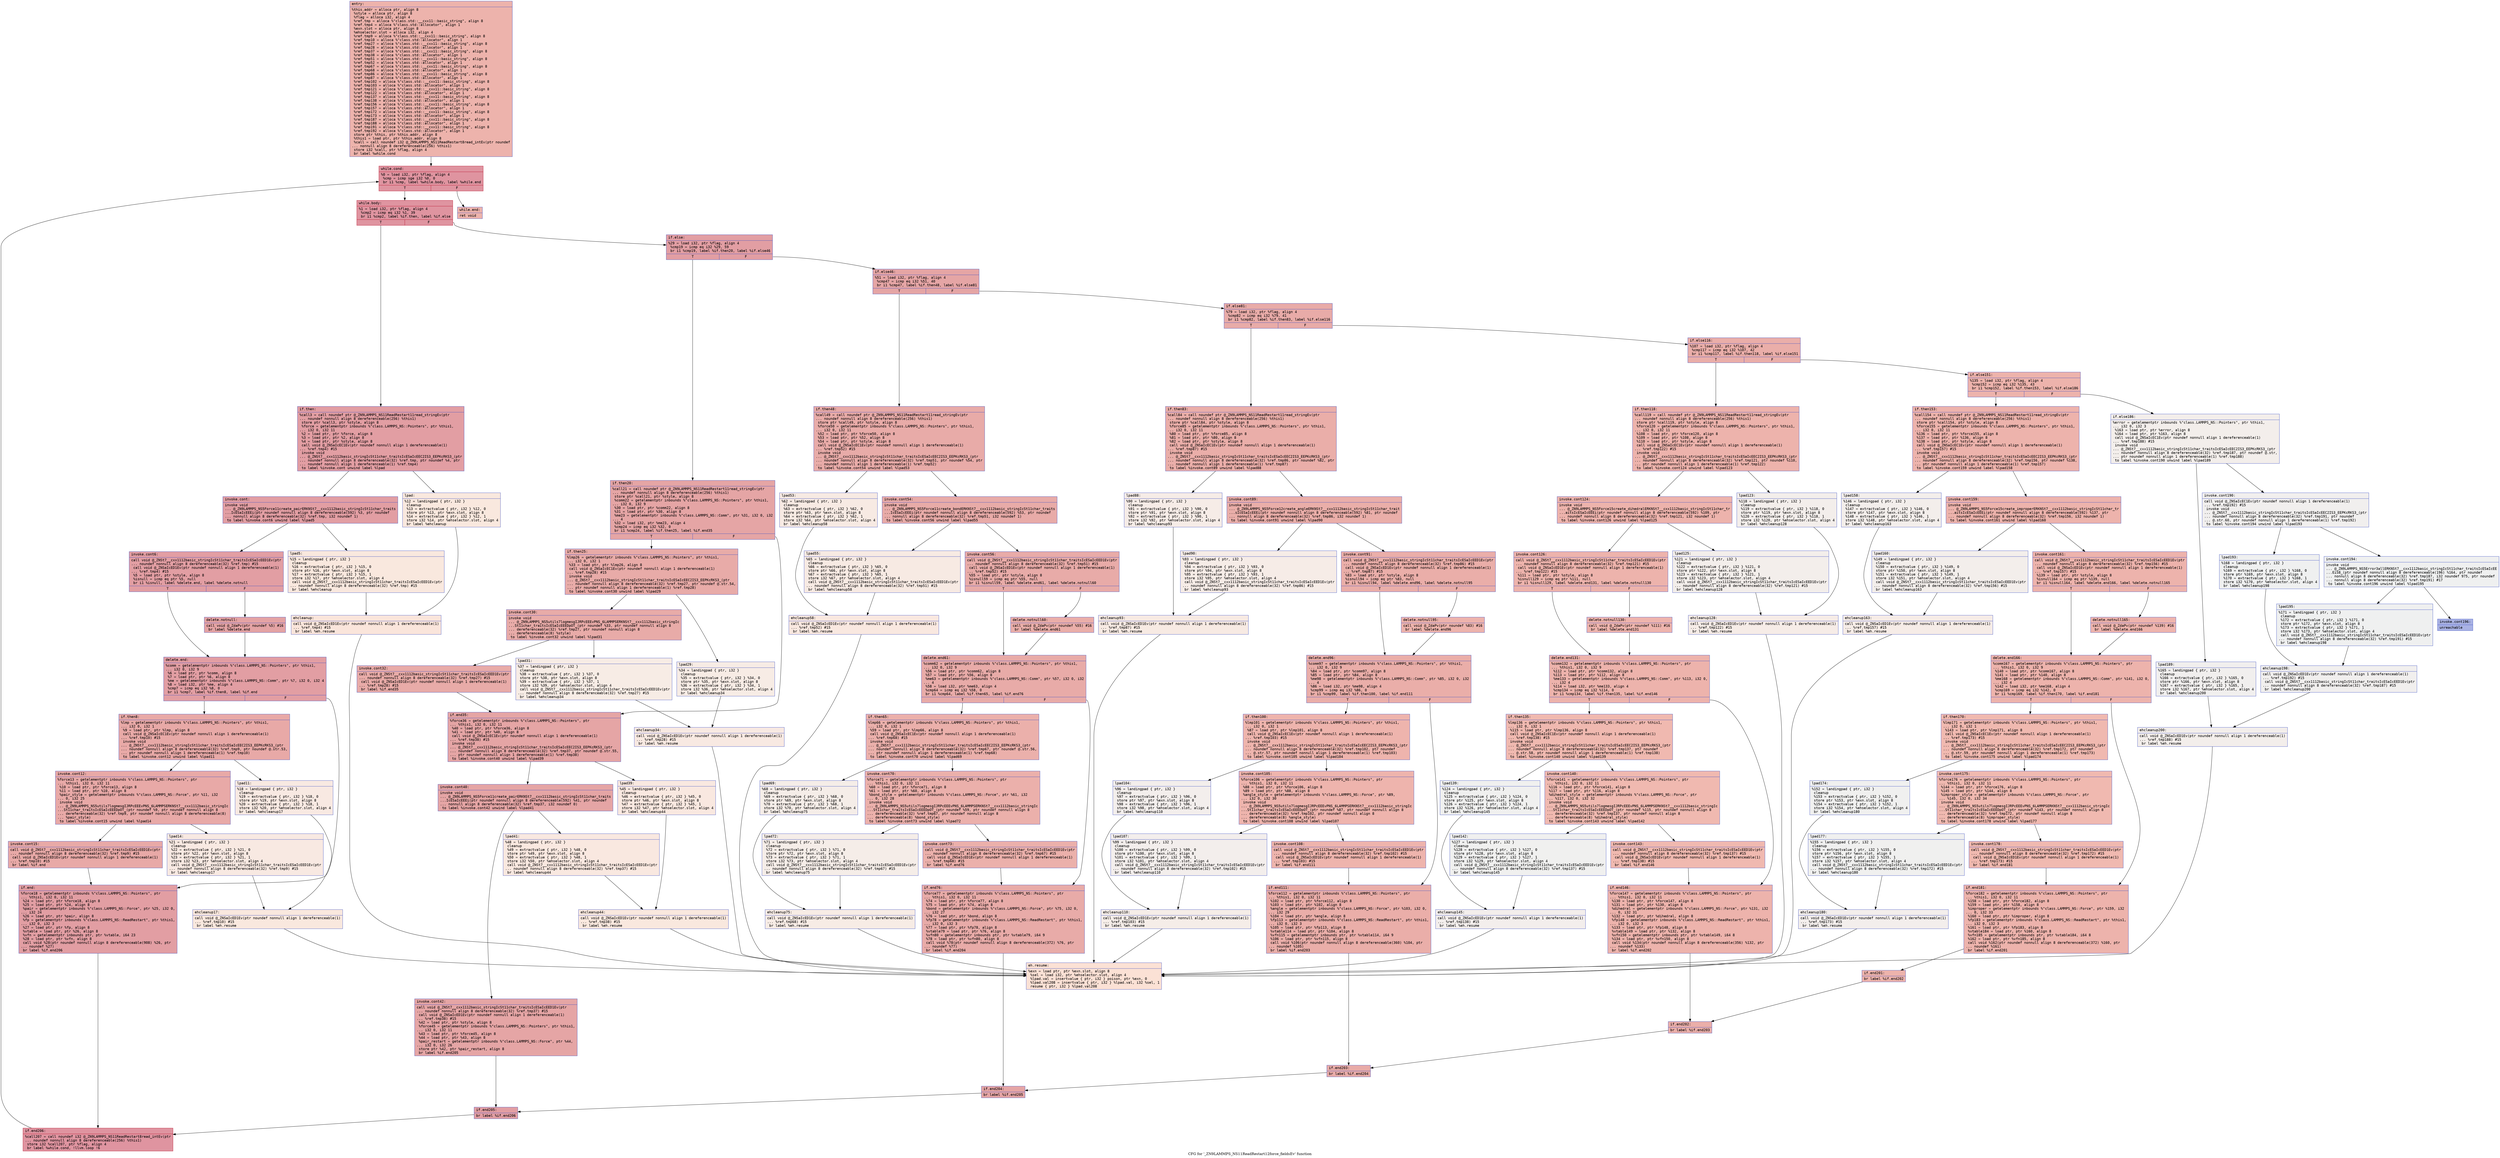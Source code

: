 digraph "CFG for '_ZN9LAMMPS_NS11ReadRestart12force_fieldsEv' function" {
	label="CFG for '_ZN9LAMMPS_NS11ReadRestart12force_fieldsEv' function";

	Node0x55bc18bdc7e0 [shape=record,color="#3d50c3ff", style=filled, fillcolor="#d6524470" fontname="Courier",label="{entry:\l|  %this.addr = alloca ptr, align 8\l  %style = alloca ptr, align 8\l  %flag = alloca i32, align 4\l  %ref.tmp = alloca %\"class.std::__cxx11::basic_string\", align 8\l  %ref.tmp4 = alloca %\"class.std::allocator\", align 1\l  %exn.slot = alloca ptr, align 8\l  %ehselector.slot = alloca i32, align 4\l  %ref.tmp9 = alloca %\"class.std::__cxx11::basic_string\", align 8\l  %ref.tmp10 = alloca %\"class.std::allocator\", align 1\l  %ref.tmp27 = alloca %\"class.std::__cxx11::basic_string\", align 8\l  %ref.tmp28 = alloca %\"class.std::allocator\", align 1\l  %ref.tmp37 = alloca %\"class.std::__cxx11::basic_string\", align 8\l  %ref.tmp38 = alloca %\"class.std::allocator\", align 1\l  %ref.tmp51 = alloca %\"class.std::__cxx11::basic_string\", align 8\l  %ref.tmp52 = alloca %\"class.std::allocator\", align 1\l  %ref.tmp67 = alloca %\"class.std::__cxx11::basic_string\", align 8\l  %ref.tmp68 = alloca %\"class.std::allocator\", align 1\l  %ref.tmp86 = alloca %\"class.std::__cxx11::basic_string\", align 8\l  %ref.tmp87 = alloca %\"class.std::allocator\", align 1\l  %ref.tmp102 = alloca %\"class.std::__cxx11::basic_string\", align 8\l  %ref.tmp103 = alloca %\"class.std::allocator\", align 1\l  %ref.tmp121 = alloca %\"class.std::__cxx11::basic_string\", align 8\l  %ref.tmp122 = alloca %\"class.std::allocator\", align 1\l  %ref.tmp137 = alloca %\"class.std::__cxx11::basic_string\", align 8\l  %ref.tmp138 = alloca %\"class.std::allocator\", align 1\l  %ref.tmp156 = alloca %\"class.std::__cxx11::basic_string\", align 8\l  %ref.tmp157 = alloca %\"class.std::allocator\", align 1\l  %ref.tmp172 = alloca %\"class.std::__cxx11::basic_string\", align 8\l  %ref.tmp173 = alloca %\"class.std::allocator\", align 1\l  %ref.tmp187 = alloca %\"class.std::__cxx11::basic_string\", align 8\l  %ref.tmp188 = alloca %\"class.std::allocator\", align 1\l  %ref.tmp191 = alloca %\"class.std::__cxx11::basic_string\", align 8\l  %ref.tmp192 = alloca %\"class.std::allocator\", align 1\l  store ptr %this, ptr %this.addr, align 8\l  %this1 = load ptr, ptr %this.addr, align 8\l  %call = call noundef i32 @_ZN9LAMMPS_NS11ReadRestart8read_intEv(ptr noundef\l... nonnull align 8 dereferenceable(256) %this1)\l  store i32 %call, ptr %flag, align 4\l  br label %while.cond\l}"];
	Node0x55bc18bdc7e0 -> Node0x55bc18b56bd0[tooltip="entry -> while.cond\nProbability 100.00%" ];
	Node0x55bc18b56bd0 [shape=record,color="#b70d28ff", style=filled, fillcolor="#b70d2870" fontname="Courier",label="{while.cond:\l|  %0 = load i32, ptr %flag, align 4\l  %cmp = icmp sge i32 %0, 0\l  br i1 %cmp, label %while.body, label %while.end\l|{<s0>T|<s1>F}}"];
	Node0x55bc18b56bd0:s0 -> Node0x55bc18b574a0[tooltip="while.cond -> while.body\nProbability 96.88%" ];
	Node0x55bc18b56bd0:s1 -> Node0x55bc18b57d80[tooltip="while.cond -> while.end\nProbability 3.12%" ];
	Node0x55bc18b574a0 [shape=record,color="#b70d28ff", style=filled, fillcolor="#b70d2870" fontname="Courier",label="{while.body:\l|  %1 = load i32, ptr %flag, align 4\l  %cmp2 = icmp eq i32 %1, 39\l  br i1 %cmp2, label %if.then, label %if.else\l|{<s0>T|<s1>F}}"];
	Node0x55bc18b574a0:s0 -> Node0x55bc18b58f40[tooltip="while.body -> if.then\nProbability 50.00%" ];
	Node0x55bc18b574a0:s1 -> Node0x55bc18b59820[tooltip="while.body -> if.else\nProbability 50.00%" ];
	Node0x55bc18b58f40 [shape=record,color="#3d50c3ff", style=filled, fillcolor="#be242e70" fontname="Courier",label="{if.then:\l|  %call3 = call noundef ptr @_ZN9LAMMPS_NS11ReadRestart11read_stringEv(ptr\l... noundef nonnull align 8 dereferenceable(256) %this1)\l  store ptr %call3, ptr %style, align 8\l  %force = getelementptr inbounds %\"class.LAMMPS_NS::Pointers\", ptr %this1,\l... i32 0, i32 11\l  %2 = load ptr, ptr %force, align 8\l  %3 = load ptr, ptr %2, align 8\l  %4 = load ptr, ptr %style, align 8\l  call void @_ZNSaIcEC1Ev(ptr noundef nonnull align 1 dereferenceable(1)\l... %ref.tmp4) #15\l  invoke void\l... @_ZNSt7__cxx1112basic_stringIcSt11char_traitsIcESaIcEEC2IS3_EEPKcRKS3_(ptr\l... noundef nonnull align 8 dereferenceable(32) %ref.tmp, ptr noundef %4, ptr\l... noundef nonnull align 1 dereferenceable(1) %ref.tmp4)\l          to label %invoke.cont unwind label %lpad\l}"];
	Node0x55bc18b58f40 -> Node0x55bc18c12710[tooltip="if.then -> invoke.cont\nProbability 100.00%" ];
	Node0x55bc18b58f40 -> Node0x55bc18c12790[tooltip="if.then -> lpad\nProbability 0.00%" ];
	Node0x55bc18c12710 [shape=record,color="#3d50c3ff", style=filled, fillcolor="#be242e70" fontname="Courier",label="{invoke.cont:\l|  invoke void\l... @_ZN9LAMMPS_NS5Force11create_pairERKNSt7__cxx1112basic_stringIcSt11char_traits\l...IcESaIcEEEi(ptr noundef nonnull align 8 dereferenceable(592) %3, ptr noundef\l... nonnull align 8 dereferenceable(32) %ref.tmp, i32 noundef 1)\l          to label %invoke.cont6 unwind label %lpad5\l}"];
	Node0x55bc18c12710 -> Node0x55bc18c126c0[tooltip="invoke.cont -> invoke.cont6\nProbability 100.00%" ];
	Node0x55bc18c12710 -> Node0x55bc18aea560[tooltip="invoke.cont -> lpad5\nProbability 0.00%" ];
	Node0x55bc18c126c0 [shape=record,color="#3d50c3ff", style=filled, fillcolor="#be242e70" fontname="Courier",label="{invoke.cont6:\l|  call void @_ZNSt7__cxx1112basic_stringIcSt11char_traitsIcESaIcEED1Ev(ptr\l... noundef nonnull align 8 dereferenceable(32) %ref.tmp) #15\l  call void @_ZNSaIcED1Ev(ptr noundef nonnull align 1 dereferenceable(1)\l... %ref.tmp4) #15\l  %5 = load ptr, ptr %style, align 8\l  %isnull = icmp eq ptr %5, null\l  br i1 %isnull, label %delete.end, label %delete.notnull\l|{<s0>T|<s1>F}}"];
	Node0x55bc18c126c0:s0 -> Node0x55bc18c11850[tooltip="invoke.cont6 -> delete.end\nProbability 37.50%" ];
	Node0x55bc18c126c0:s1 -> Node0x55bc18c13690[tooltip="invoke.cont6 -> delete.notnull\nProbability 62.50%" ];
	Node0x55bc18c13690 [shape=record,color="#3d50c3ff", style=filled, fillcolor="#c32e3170" fontname="Courier",label="{delete.notnull:\l|  call void @_ZdaPv(ptr noundef %5) #16\l  br label %delete.end\l}"];
	Node0x55bc18c13690 -> Node0x55bc18c11850[tooltip="delete.notnull -> delete.end\nProbability 100.00%" ];
	Node0x55bc18c11850 [shape=record,color="#3d50c3ff", style=filled, fillcolor="#be242e70" fontname="Courier",label="{delete.end:\l|  %comm = getelementptr inbounds %\"class.LAMMPS_NS::Pointers\", ptr %this1,\l... i32 0, i32 9\l  %6 = load ptr, ptr %comm, align 8\l  %7 = load ptr, ptr %6, align 8\l  %me = getelementptr inbounds %\"class.LAMMPS_NS::Comm\", ptr %7, i32 0, i32 4\l  %8 = load i32, ptr %me, align 4\l  %cmp7 = icmp eq i32 %8, 0\l  br i1 %cmp7, label %if.then8, label %if.end\l|{<s0>T|<s1>F}}"];
	Node0x55bc18c11850:s0 -> Node0x55bc18c13ca0[tooltip="delete.end -> if.then8\nProbability 37.50%" ];
	Node0x55bc18c11850:s1 -> Node0x55bc18c13d20[tooltip="delete.end -> if.end\nProbability 62.50%" ];
	Node0x55bc18c13ca0 [shape=record,color="#3d50c3ff", style=filled, fillcolor="#ca3b3770" fontname="Courier",label="{if.then8:\l|  %lmp = getelementptr inbounds %\"class.LAMMPS_NS::Pointers\", ptr %this1,\l... i32 0, i32 1\l  %9 = load ptr, ptr %lmp, align 8\l  call void @_ZNSaIcEC1Ev(ptr noundef nonnull align 1 dereferenceable(1)\l... %ref.tmp10) #15\l  invoke void\l... @_ZNSt7__cxx1112basic_stringIcSt11char_traitsIcESaIcEEC2IS3_EEPKcRKS3_(ptr\l... noundef nonnull align 8 dereferenceable(32) %ref.tmp9, ptr noundef @.str.53,\l... ptr noundef nonnull align 1 dereferenceable(1) %ref.tmp10)\l          to label %invoke.cont12 unwind label %lpad11\l}"];
	Node0x55bc18c13ca0 -> Node0x55bc18c14120[tooltip="if.then8 -> invoke.cont12\nProbability 100.00%" ];
	Node0x55bc18c13ca0 -> Node0x55bc18c141a0[tooltip="if.then8 -> lpad11\nProbability 0.00%" ];
	Node0x55bc18c14120 [shape=record,color="#3d50c3ff", style=filled, fillcolor="#ca3b3770" fontname="Courier",label="{invoke.cont12:\l|  %force13 = getelementptr inbounds %\"class.LAMMPS_NS::Pointers\", ptr\l... %this1, i32 0, i32 11\l  %10 = load ptr, ptr %force13, align 8\l  %11 = load ptr, ptr %10, align 8\l  %pair_style = getelementptr inbounds %\"class.LAMMPS_NS::Force\", ptr %11, i32\l... 0, i32 25\l  invoke void\l... @_ZN9LAMMPS_NS5utils7logmesgIJRPcEEEvPNS_6LAMMPSERKNSt7__cxx1112basic_stringIc\l...St11char_traitsIcESaIcEEEDpOT_(ptr noundef %9, ptr noundef nonnull align 8\l... dereferenceable(32) %ref.tmp9, ptr noundef nonnull align 8 dereferenceable(8)\l... %pair_style)\l          to label %invoke.cont15 unwind label %lpad14\l}"];
	Node0x55bc18c14120 -> Node0x55bc18c140d0[tooltip="invoke.cont12 -> invoke.cont15\nProbability 100.00%" ];
	Node0x55bc18c14120 -> Node0x55bc18c14760[tooltip="invoke.cont12 -> lpad14\nProbability 0.00%" ];
	Node0x55bc18c140d0 [shape=record,color="#3d50c3ff", style=filled, fillcolor="#ca3b3770" fontname="Courier",label="{invoke.cont15:\l|  call void @_ZNSt7__cxx1112basic_stringIcSt11char_traitsIcESaIcEED1Ev(ptr\l... noundef nonnull align 8 dereferenceable(32) %ref.tmp9) #15\l  call void @_ZNSaIcED1Ev(ptr noundef nonnull align 1 dereferenceable(1)\l... %ref.tmp10) #15\l  br label %if.end\l}"];
	Node0x55bc18c140d0 -> Node0x55bc18c13d20[tooltip="invoke.cont15 -> if.end\nProbability 100.00%" ];
	Node0x55bc18c12790 [shape=record,color="#3d50c3ff", style=filled, fillcolor="#f2cab570" fontname="Courier",label="{lpad:\l|  %12 = landingpad \{ ptr, i32 \}\l          cleanup\l  %13 = extractvalue \{ ptr, i32 \} %12, 0\l  store ptr %13, ptr %exn.slot, align 8\l  %14 = extractvalue \{ ptr, i32 \} %12, 1\l  store i32 %14, ptr %ehselector.slot, align 4\l  br label %ehcleanup\l}"];
	Node0x55bc18c12790 -> Node0x55bc18c14f40[tooltip="lpad -> ehcleanup\nProbability 100.00%" ];
	Node0x55bc18aea560 [shape=record,color="#3d50c3ff", style=filled, fillcolor="#f2cab570" fontname="Courier",label="{lpad5:\l|  %15 = landingpad \{ ptr, i32 \}\l          cleanup\l  %16 = extractvalue \{ ptr, i32 \} %15, 0\l  store ptr %16, ptr %exn.slot, align 8\l  %17 = extractvalue \{ ptr, i32 \} %15, 1\l  store i32 %17, ptr %ehselector.slot, align 4\l  call void @_ZNSt7__cxx1112basic_stringIcSt11char_traitsIcESaIcEED1Ev(ptr\l... noundef nonnull align 8 dereferenceable(32) %ref.tmp) #15\l  br label %ehcleanup\l}"];
	Node0x55bc18aea560 -> Node0x55bc18c14f40[tooltip="lpad5 -> ehcleanup\nProbability 100.00%" ];
	Node0x55bc18c14f40 [shape=record,color="#3d50c3ff", style=filled, fillcolor="#f4c5ad70" fontname="Courier",label="{ehcleanup:\l|  call void @_ZNSaIcED1Ev(ptr noundef nonnull align 1 dereferenceable(1)\l... %ref.tmp4) #15\l  br label %eh.resume\l}"];
	Node0x55bc18c14f40 -> Node0x55bc18c15560[tooltip="ehcleanup -> eh.resume\nProbability 100.00%" ];
	Node0x55bc18c141a0 [shape=record,color="#3d50c3ff", style=filled, fillcolor="#efcebd70" fontname="Courier",label="{lpad11:\l|  %18 = landingpad \{ ptr, i32 \}\l          cleanup\l  %19 = extractvalue \{ ptr, i32 \} %18, 0\l  store ptr %19, ptr %exn.slot, align 8\l  %20 = extractvalue \{ ptr, i32 \} %18, 1\l  store i32 %20, ptr %ehselector.slot, align 4\l  br label %ehcleanup17\l}"];
	Node0x55bc18c141a0 -> Node0x55bc18c158b0[tooltip="lpad11 -> ehcleanup17\nProbability 100.00%" ];
	Node0x55bc18c14760 [shape=record,color="#3d50c3ff", style=filled, fillcolor="#efcebd70" fontname="Courier",label="{lpad14:\l|  %21 = landingpad \{ ptr, i32 \}\l          cleanup\l  %22 = extractvalue \{ ptr, i32 \} %21, 0\l  store ptr %22, ptr %exn.slot, align 8\l  %23 = extractvalue \{ ptr, i32 \} %21, 1\l  store i32 %23, ptr %ehselector.slot, align 4\l  call void @_ZNSt7__cxx1112basic_stringIcSt11char_traitsIcESaIcEED1Ev(ptr\l... noundef nonnull align 8 dereferenceable(32) %ref.tmp9) #15\l  br label %ehcleanup17\l}"];
	Node0x55bc18c14760 -> Node0x55bc18c158b0[tooltip="lpad14 -> ehcleanup17\nProbability 100.00%" ];
	Node0x55bc18c158b0 [shape=record,color="#3d50c3ff", style=filled, fillcolor="#f2cab570" fontname="Courier",label="{ehcleanup17:\l|  call void @_ZNSaIcED1Ev(ptr noundef nonnull align 1 dereferenceable(1)\l... %ref.tmp10) #15\l  br label %eh.resume\l}"];
	Node0x55bc18c158b0 -> Node0x55bc18c15560[tooltip="ehcleanup17 -> eh.resume\nProbability 100.00%" ];
	Node0x55bc18c13d20 [shape=record,color="#3d50c3ff", style=filled, fillcolor="#be242e70" fontname="Courier",label="{if.end:\l|  %force18 = getelementptr inbounds %\"class.LAMMPS_NS::Pointers\", ptr\l... %this1, i32 0, i32 11\l  %24 = load ptr, ptr %force18, align 8\l  %25 = load ptr, ptr %24, align 8\l  %pair = getelementptr inbounds %\"class.LAMMPS_NS::Force\", ptr %25, i32 0,\l... i32 24\l  %26 = load ptr, ptr %pair, align 8\l  %fp = getelementptr inbounds %\"class.LAMMPS_NS::ReadRestart\", ptr %this1,\l... i32 0, i32 3\l  %27 = load ptr, ptr %fp, align 8\l  %vtable = load ptr, ptr %26, align 8\l  %vfn = getelementptr inbounds ptr, ptr %vtable, i64 23\l  %28 = load ptr, ptr %vfn, align 8\l  call void %28(ptr noundef nonnull align 8 dereferenceable(908) %26, ptr\l... noundef %27)\l  br label %if.end206\l}"];
	Node0x55bc18c13d20 -> Node0x55bc18c16650[tooltip="if.end -> if.end206\nProbability 100.00%" ];
	Node0x55bc18b59820 [shape=record,color="#3d50c3ff", style=filled, fillcolor="#be242e70" fontname="Courier",label="{if.else:\l|  %29 = load i32, ptr %flag, align 4\l  %cmp19 = icmp eq i32 %29, 59\l  br i1 %cmp19, label %if.then20, label %if.else46\l|{<s0>T|<s1>F}}"];
	Node0x55bc18b59820:s0 -> Node0x55bc18c16850[tooltip="if.else -> if.then20\nProbability 50.00%" ];
	Node0x55bc18b59820:s1 -> Node0x55bc18c168d0[tooltip="if.else -> if.else46\nProbability 50.00%" ];
	Node0x55bc18c16850 [shape=record,color="#3d50c3ff", style=filled, fillcolor="#c5333470" fontname="Courier",label="{if.then20:\l|  %call21 = call noundef ptr @_ZN9LAMMPS_NS11ReadRestart11read_stringEv(ptr\l... noundef nonnull align 8 dereferenceable(256) %this1)\l  store ptr %call21, ptr %style, align 8\l  %comm22 = getelementptr inbounds %\"class.LAMMPS_NS::Pointers\", ptr %this1,\l... i32 0, i32 9\l  %30 = load ptr, ptr %comm22, align 8\l  %31 = load ptr, ptr %30, align 8\l  %me23 = getelementptr inbounds %\"class.LAMMPS_NS::Comm\", ptr %31, i32 0, i32\l... 4\l  %32 = load i32, ptr %me23, align 4\l  %cmp24 = icmp eq i32 %32, 0\l  br i1 %cmp24, label %if.then25, label %if.end35\l|{<s0>T|<s1>F}}"];
	Node0x55bc18c16850:s0 -> Node0x55bc18c16fe0[tooltip="if.then20 -> if.then25\nProbability 37.50%" ];
	Node0x55bc18c16850:s1 -> Node0x55bc18c17060[tooltip="if.then20 -> if.end35\nProbability 62.50%" ];
	Node0x55bc18c16fe0 [shape=record,color="#3d50c3ff", style=filled, fillcolor="#cc403a70" fontname="Courier",label="{if.then25:\l|  %lmp26 = getelementptr inbounds %\"class.LAMMPS_NS::Pointers\", ptr %this1,\l... i32 0, i32 1\l  %33 = load ptr, ptr %lmp26, align 8\l  call void @_ZNSaIcEC1Ev(ptr noundef nonnull align 1 dereferenceable(1)\l... %ref.tmp28) #15\l  invoke void\l... @_ZNSt7__cxx1112basic_stringIcSt11char_traitsIcESaIcEEC2IS3_EEPKcRKS3_(ptr\l... noundef nonnull align 8 dereferenceable(32) %ref.tmp27, ptr noundef @.str.54,\l... ptr noundef nonnull align 1 dereferenceable(1) %ref.tmp28)\l          to label %invoke.cont30 unwind label %lpad29\l}"];
	Node0x55bc18c16fe0 -> Node0x55bc18c174d0[tooltip="if.then25 -> invoke.cont30\nProbability 100.00%" ];
	Node0x55bc18c16fe0 -> Node0x55bc18c17550[tooltip="if.then25 -> lpad29\nProbability 0.00%" ];
	Node0x55bc18c174d0 [shape=record,color="#3d50c3ff", style=filled, fillcolor="#cc403a70" fontname="Courier",label="{invoke.cont30:\l|  invoke void\l... @_ZN9LAMMPS_NS5utils7logmesgIJRPcEEEvPNS_6LAMMPSERKNSt7__cxx1112basic_stringIc\l...St11char_traitsIcESaIcEEEDpOT_(ptr noundef %33, ptr noundef nonnull align 8\l... dereferenceable(32) %ref.tmp27, ptr noundef nonnull align 8\l... dereferenceable(8) %style)\l          to label %invoke.cont32 unwind label %lpad31\l}"];
	Node0x55bc18c174d0 -> Node0x55bc18c17480[tooltip="invoke.cont30 -> invoke.cont32\nProbability 100.00%" ];
	Node0x55bc18c174d0 -> Node0x55bc18c17860[tooltip="invoke.cont30 -> lpad31\nProbability 0.00%" ];
	Node0x55bc18c17480 [shape=record,color="#3d50c3ff", style=filled, fillcolor="#cc403a70" fontname="Courier",label="{invoke.cont32:\l|  call void @_ZNSt7__cxx1112basic_stringIcSt11char_traitsIcESaIcEED1Ev(ptr\l... noundef nonnull align 8 dereferenceable(32) %ref.tmp27) #15\l  call void @_ZNSaIcED1Ev(ptr noundef nonnull align 1 dereferenceable(1)\l... %ref.tmp28) #15\l  br label %if.end35\l}"];
	Node0x55bc18c17480 -> Node0x55bc18c17060[tooltip="invoke.cont32 -> if.end35\nProbability 100.00%" ];
	Node0x55bc18c17550 [shape=record,color="#3d50c3ff", style=filled, fillcolor="#ecd3c570" fontname="Courier",label="{lpad29:\l|  %34 = landingpad \{ ptr, i32 \}\l          cleanup\l  %35 = extractvalue \{ ptr, i32 \} %34, 0\l  store ptr %35, ptr %exn.slot, align 8\l  %36 = extractvalue \{ ptr, i32 \} %34, 1\l  store i32 %36, ptr %ehselector.slot, align 4\l  br label %ehcleanup34\l}"];
	Node0x55bc18c17550 -> Node0x55bc18c18020[tooltip="lpad29 -> ehcleanup34\nProbability 100.00%" ];
	Node0x55bc18c17860 [shape=record,color="#3d50c3ff", style=filled, fillcolor="#ecd3c570" fontname="Courier",label="{lpad31:\l|  %37 = landingpad \{ ptr, i32 \}\l          cleanup\l  %38 = extractvalue \{ ptr, i32 \} %37, 0\l  store ptr %38, ptr %exn.slot, align 8\l  %39 = extractvalue \{ ptr, i32 \} %37, 1\l  store i32 %39, ptr %ehselector.slot, align 4\l  call void @_ZNSt7__cxx1112basic_stringIcSt11char_traitsIcESaIcEED1Ev(ptr\l... noundef nonnull align 8 dereferenceable(32) %ref.tmp27) #15\l  br label %ehcleanup34\l}"];
	Node0x55bc18c17860 -> Node0x55bc18c18020[tooltip="lpad31 -> ehcleanup34\nProbability 100.00%" ];
	Node0x55bc18c18020 [shape=record,color="#3d50c3ff", style=filled, fillcolor="#efcebd70" fontname="Courier",label="{ehcleanup34:\l|  call void @_ZNSaIcED1Ev(ptr noundef nonnull align 1 dereferenceable(1)\l... %ref.tmp28) #15\l  br label %eh.resume\l}"];
	Node0x55bc18c18020 -> Node0x55bc18c15560[tooltip="ehcleanup34 -> eh.resume\nProbability 100.00%" ];
	Node0x55bc18c17060 [shape=record,color="#3d50c3ff", style=filled, fillcolor="#c5333470" fontname="Courier",label="{if.end35:\l|  %force36 = getelementptr inbounds %\"class.LAMMPS_NS::Pointers\", ptr\l... %this1, i32 0, i32 11\l  %40 = load ptr, ptr %force36, align 8\l  %41 = load ptr, ptr %40, align 8\l  call void @_ZNSaIcEC1Ev(ptr noundef nonnull align 1 dereferenceable(1)\l... %ref.tmp38) #15\l  invoke void\l... @_ZNSt7__cxx1112basic_stringIcSt11char_traitsIcESaIcEEC2IS3_EEPKcRKS3_(ptr\l... noundef nonnull align 8 dereferenceable(32) %ref.tmp37, ptr noundef @.str.55,\l... ptr noundef nonnull align 1 dereferenceable(1) %ref.tmp38)\l          to label %invoke.cont40 unwind label %lpad39\l}"];
	Node0x55bc18c17060 -> Node0x55bc18c188f0[tooltip="if.end35 -> invoke.cont40\nProbability 100.00%" ];
	Node0x55bc18c17060 -> Node0x55bc18c18940[tooltip="if.end35 -> lpad39\nProbability 0.00%" ];
	Node0x55bc18c188f0 [shape=record,color="#3d50c3ff", style=filled, fillcolor="#c5333470" fontname="Courier",label="{invoke.cont40:\l|  invoke void\l... @_ZN9LAMMPS_NS5Force11create_pairERKNSt7__cxx1112basic_stringIcSt11char_traits\l...IcESaIcEEEi(ptr noundef nonnull align 8 dereferenceable(592) %41, ptr noundef\l... nonnull align 8 dereferenceable(32) %ref.tmp37, i32 noundef 0)\l          to label %invoke.cont42 unwind label %lpad41\l}"];
	Node0x55bc18c188f0 -> Node0x55bc18c188a0[tooltip="invoke.cont40 -> invoke.cont42\nProbability 100.00%" ];
	Node0x55bc18c188f0 -> Node0x55bc18c18be0[tooltip="invoke.cont40 -> lpad41\nProbability 0.00%" ];
	Node0x55bc18c188a0 [shape=record,color="#3d50c3ff", style=filled, fillcolor="#c5333470" fontname="Courier",label="{invoke.cont42:\l|  call void @_ZNSt7__cxx1112basic_stringIcSt11char_traitsIcESaIcEED1Ev(ptr\l... noundef nonnull align 8 dereferenceable(32) %ref.tmp37) #15\l  call void @_ZNSaIcED1Ev(ptr noundef nonnull align 1 dereferenceable(1)\l... %ref.tmp38) #15\l  %42 = load ptr, ptr %style, align 8\l  %force45 = getelementptr inbounds %\"class.LAMMPS_NS::Pointers\", ptr %this1,\l... i32 0, i32 11\l  %43 = load ptr, ptr %force45, align 8\l  %44 = load ptr, ptr %43, align 8\l  %pair_restart = getelementptr inbounds %\"class.LAMMPS_NS::Force\", ptr %44,\l... i32 0, i32 26\l  store ptr %42, ptr %pair_restart, align 8\l  br label %if.end205\l}"];
	Node0x55bc18c188a0 -> Node0x55bc18c19460[tooltip="invoke.cont42 -> if.end205\nProbability 100.00%" ];
	Node0x55bc18c18940 [shape=record,color="#3d50c3ff", style=filled, fillcolor="#f1ccb870" fontname="Courier",label="{lpad39:\l|  %45 = landingpad \{ ptr, i32 \}\l          cleanup\l  %46 = extractvalue \{ ptr, i32 \} %45, 0\l  store ptr %46, ptr %exn.slot, align 8\l  %47 = extractvalue \{ ptr, i32 \} %45, 1\l  store i32 %47, ptr %ehselector.slot, align 4\l  br label %ehcleanup44\l}"];
	Node0x55bc18c18940 -> Node0x55bc18c12cc0[tooltip="lpad39 -> ehcleanup44\nProbability 100.00%" ];
	Node0x55bc18c18be0 [shape=record,color="#3d50c3ff", style=filled, fillcolor="#f1ccb870" fontname="Courier",label="{lpad41:\l|  %48 = landingpad \{ ptr, i32 \}\l          cleanup\l  %49 = extractvalue \{ ptr, i32 \} %48, 0\l  store ptr %49, ptr %exn.slot, align 8\l  %50 = extractvalue \{ ptr, i32 \} %48, 1\l  store i32 %50, ptr %ehselector.slot, align 4\l  call void @_ZNSt7__cxx1112basic_stringIcSt11char_traitsIcESaIcEED1Ev(ptr\l... noundef nonnull align 8 dereferenceable(32) %ref.tmp37) #15\l  br label %ehcleanup44\l}"];
	Node0x55bc18c18be0 -> Node0x55bc18c12cc0[tooltip="lpad41 -> ehcleanup44\nProbability 100.00%" ];
	Node0x55bc18c12cc0 [shape=record,color="#3d50c3ff", style=filled, fillcolor="#f2cab570" fontname="Courier",label="{ehcleanup44:\l|  call void @_ZNSaIcED1Ev(ptr noundef nonnull align 1 dereferenceable(1)\l... %ref.tmp38) #15\l  br label %eh.resume\l}"];
	Node0x55bc18c12cc0 -> Node0x55bc18c15560[tooltip="ehcleanup44 -> eh.resume\nProbability 100.00%" ];
	Node0x55bc18c168d0 [shape=record,color="#3d50c3ff", style=filled, fillcolor="#c5333470" fontname="Courier",label="{if.else46:\l|  %51 = load i32, ptr %flag, align 4\l  %cmp47 = icmp eq i32 %51, 40\l  br i1 %cmp47, label %if.then48, label %if.else81\l|{<s0>T|<s1>F}}"];
	Node0x55bc18c168d0:s0 -> Node0x55bc18c1ad40[tooltip="if.else46 -> if.then48\nProbability 50.00%" ];
	Node0x55bc18c168d0:s1 -> Node0x55bc18c1adc0[tooltip="if.else46 -> if.else81\nProbability 50.00%" ];
	Node0x55bc18c1ad40 [shape=record,color="#3d50c3ff", style=filled, fillcolor="#cc403a70" fontname="Courier",label="{if.then48:\l|  %call49 = call noundef ptr @_ZN9LAMMPS_NS11ReadRestart11read_stringEv(ptr\l... noundef nonnull align 8 dereferenceable(256) %this1)\l  store ptr %call49, ptr %style, align 8\l  %force50 = getelementptr inbounds %\"class.LAMMPS_NS::Pointers\", ptr %this1,\l... i32 0, i32 11\l  %52 = load ptr, ptr %force50, align 8\l  %53 = load ptr, ptr %52, align 8\l  %54 = load ptr, ptr %style, align 8\l  call void @_ZNSaIcEC1Ev(ptr noundef nonnull align 1 dereferenceable(1)\l... %ref.tmp52) #15\l  invoke void\l... @_ZNSt7__cxx1112basic_stringIcSt11char_traitsIcESaIcEEC2IS3_EEPKcRKS3_(ptr\l... noundef nonnull align 8 dereferenceable(32) %ref.tmp51, ptr noundef %54, ptr\l... noundef nonnull align 1 dereferenceable(1) %ref.tmp52)\l          to label %invoke.cont54 unwind label %lpad53\l}"];
	Node0x55bc18c1ad40 -> Node0x55bc18c1b480[tooltip="if.then48 -> invoke.cont54\nProbability 100.00%" ];
	Node0x55bc18c1ad40 -> Node0x55bc18c1b500[tooltip="if.then48 -> lpad53\nProbability 0.00%" ];
	Node0x55bc18c1b480 [shape=record,color="#3d50c3ff", style=filled, fillcolor="#cc403a70" fontname="Courier",label="{invoke.cont54:\l|  invoke void\l... @_ZN9LAMMPS_NS5Force11create_bondERKNSt7__cxx1112basic_stringIcSt11char_traits\l...IcESaIcEEEi(ptr noundef nonnull align 8 dereferenceable(592) %53, ptr noundef\l... nonnull align 8 dereferenceable(32) %ref.tmp51, i32 noundef 1)\l          to label %invoke.cont56 unwind label %lpad55\l}"];
	Node0x55bc18c1b480 -> Node0x55bc18c1b430[tooltip="invoke.cont54 -> invoke.cont56\nProbability 100.00%" ];
	Node0x55bc18c1b480 -> Node0x55bc18c1b800[tooltip="invoke.cont54 -> lpad55\nProbability 0.00%" ];
	Node0x55bc18c1b430 [shape=record,color="#3d50c3ff", style=filled, fillcolor="#cc403a70" fontname="Courier",label="{invoke.cont56:\l|  call void @_ZNSt7__cxx1112basic_stringIcSt11char_traitsIcESaIcEED1Ev(ptr\l... noundef nonnull align 8 dereferenceable(32) %ref.tmp51) #15\l  call void @_ZNSaIcED1Ev(ptr noundef nonnull align 1 dereferenceable(1)\l... %ref.tmp52) #15\l  %55 = load ptr, ptr %style, align 8\l  %isnull59 = icmp eq ptr %55, null\l  br i1 %isnull59, label %delete.end61, label %delete.notnull60\l|{<s0>T|<s1>F}}"];
	Node0x55bc18c1b430:s0 -> Node0x55bc18c1bed0[tooltip="invoke.cont56 -> delete.end61\nProbability 37.50%" ];
	Node0x55bc18c1b430:s1 -> Node0x55bc18c1bf80[tooltip="invoke.cont56 -> delete.notnull60\nProbability 62.50%" ];
	Node0x55bc18c1bf80 [shape=record,color="#3d50c3ff", style=filled, fillcolor="#d0473d70" fontname="Courier",label="{delete.notnull60:\l|  call void @_ZdaPv(ptr noundef %55) #16\l  br label %delete.end61\l}"];
	Node0x55bc18c1bf80 -> Node0x55bc18c1bed0[tooltip="delete.notnull60 -> delete.end61\nProbability 100.00%" ];
	Node0x55bc18c1bed0 [shape=record,color="#3d50c3ff", style=filled, fillcolor="#cc403a70" fontname="Courier",label="{delete.end61:\l|  %comm62 = getelementptr inbounds %\"class.LAMMPS_NS::Pointers\", ptr %this1,\l... i32 0, i32 9\l  %56 = load ptr, ptr %comm62, align 8\l  %57 = load ptr, ptr %56, align 8\l  %me63 = getelementptr inbounds %\"class.LAMMPS_NS::Comm\", ptr %57, i32 0, i32\l... 4\l  %58 = load i32, ptr %me63, align 4\l  %cmp64 = icmp eq i32 %58, 0\l  br i1 %cmp64, label %if.then65, label %if.end76\l|{<s0>T|<s1>F}}"];
	Node0x55bc18c1bed0:s0 -> Node0x55bc18c1c620[tooltip="delete.end61 -> if.then65\nProbability 37.50%" ];
	Node0x55bc18c1bed0:s1 -> Node0x55bc18c1c670[tooltip="delete.end61 -> if.end76\nProbability 62.50%" ];
	Node0x55bc18c1c620 [shape=record,color="#3d50c3ff", style=filled, fillcolor="#d24b4070" fontname="Courier",label="{if.then65:\l|  %lmp66 = getelementptr inbounds %\"class.LAMMPS_NS::Pointers\", ptr %this1,\l... i32 0, i32 1\l  %59 = load ptr, ptr %lmp66, align 8\l  call void @_ZNSaIcEC1Ev(ptr noundef nonnull align 1 dereferenceable(1)\l... %ref.tmp68) #15\l  invoke void\l... @_ZNSt7__cxx1112basic_stringIcSt11char_traitsIcESaIcEEC2IS3_EEPKcRKS3_(ptr\l... noundef nonnull align 8 dereferenceable(32) %ref.tmp67, ptr noundef @.str.56,\l... ptr noundef nonnull align 1 dereferenceable(1) %ref.tmp68)\l          to label %invoke.cont70 unwind label %lpad69\l}"];
	Node0x55bc18c1c620 -> Node0x55bc18c1ca50[tooltip="if.then65 -> invoke.cont70\nProbability 100.00%" ];
	Node0x55bc18c1c620 -> Node0x55bc18c1cad0[tooltip="if.then65 -> lpad69\nProbability 0.00%" ];
	Node0x55bc18c1ca50 [shape=record,color="#3d50c3ff", style=filled, fillcolor="#d24b4070" fontname="Courier",label="{invoke.cont70:\l|  %force71 = getelementptr inbounds %\"class.LAMMPS_NS::Pointers\", ptr\l... %this1, i32 0, i32 11\l  %60 = load ptr, ptr %force71, align 8\l  %61 = load ptr, ptr %60, align 8\l  %bond_style = getelementptr inbounds %\"class.LAMMPS_NS::Force\", ptr %61, i32\l... 0, i32 28\l  invoke void\l... @_ZN9LAMMPS_NS5utils7logmesgIJRPcEEEvPNS_6LAMMPSERKNSt7__cxx1112basic_stringIc\l...St11char_traitsIcESaIcEEEDpOT_(ptr noundef %59, ptr noundef nonnull align 8\l... dereferenceable(32) %ref.tmp67, ptr noundef nonnull align 8\l... dereferenceable(8) %bond_style)\l          to label %invoke.cont73 unwind label %lpad72\l}"];
	Node0x55bc18c1ca50 -> Node0x55bc18c1ca00[tooltip="invoke.cont70 -> invoke.cont73\nProbability 100.00%" ];
	Node0x55bc18c1ca50 -> Node0x55bc18c1d090[tooltip="invoke.cont70 -> lpad72\nProbability 0.00%" ];
	Node0x55bc18c1ca00 [shape=record,color="#3d50c3ff", style=filled, fillcolor="#d24b4070" fontname="Courier",label="{invoke.cont73:\l|  call void @_ZNSt7__cxx1112basic_stringIcSt11char_traitsIcESaIcEED1Ev(ptr\l... noundef nonnull align 8 dereferenceable(32) %ref.tmp67) #15\l  call void @_ZNSaIcED1Ev(ptr noundef nonnull align 1 dereferenceable(1)\l... %ref.tmp68) #15\l  br label %if.end76\l}"];
	Node0x55bc18c1ca00 -> Node0x55bc18c1c670[tooltip="invoke.cont73 -> if.end76\nProbability 100.00%" ];
	Node0x55bc18c1b500 [shape=record,color="#3d50c3ff", style=filled, fillcolor="#eed0c070" fontname="Courier",label="{lpad53:\l|  %62 = landingpad \{ ptr, i32 \}\l          cleanup\l  %63 = extractvalue \{ ptr, i32 \} %62, 0\l  store ptr %63, ptr %exn.slot, align 8\l  %64 = extractvalue \{ ptr, i32 \} %62, 1\l  store i32 %64, ptr %ehselector.slot, align 4\l  br label %ehcleanup58\l}"];
	Node0x55bc18c1b500 -> Node0x55bc18c1d870[tooltip="lpad53 -> ehcleanup58\nProbability 100.00%" ];
	Node0x55bc18c1b800 [shape=record,color="#3d50c3ff", style=filled, fillcolor="#eed0c070" fontname="Courier",label="{lpad55:\l|  %65 = landingpad \{ ptr, i32 \}\l          cleanup\l  %66 = extractvalue \{ ptr, i32 \} %65, 0\l  store ptr %66, ptr %exn.slot, align 8\l  %67 = extractvalue \{ ptr, i32 \} %65, 1\l  store i32 %67, ptr %ehselector.slot, align 4\l  call void @_ZNSt7__cxx1112basic_stringIcSt11char_traitsIcESaIcEED1Ev(ptr\l... noundef nonnull align 8 dereferenceable(32) %ref.tmp51) #15\l  br label %ehcleanup58\l}"];
	Node0x55bc18c1b800 -> Node0x55bc18c1d870[tooltip="lpad55 -> ehcleanup58\nProbability 100.00%" ];
	Node0x55bc18c1d870 [shape=record,color="#3d50c3ff", style=filled, fillcolor="#f1ccb870" fontname="Courier",label="{ehcleanup58:\l|  call void @_ZNSaIcED1Ev(ptr noundef nonnull align 1 dereferenceable(1)\l... %ref.tmp52) #15\l  br label %eh.resume\l}"];
	Node0x55bc18c1d870 -> Node0x55bc18c15560[tooltip="ehcleanup58 -> eh.resume\nProbability 100.00%" ];
	Node0x55bc18c1cad0 [shape=record,color="#3d50c3ff", style=filled, fillcolor="#e8d6cc70" fontname="Courier",label="{lpad69:\l|  %68 = landingpad \{ ptr, i32 \}\l          cleanup\l  %69 = extractvalue \{ ptr, i32 \} %68, 0\l  store ptr %69, ptr %exn.slot, align 8\l  %70 = extractvalue \{ ptr, i32 \} %68, 1\l  store i32 %70, ptr %ehselector.slot, align 4\l  br label %ehcleanup75\l}"];
	Node0x55bc18c1cad0 -> Node0x55bc18c1e160[tooltip="lpad69 -> ehcleanup75\nProbability 100.00%" ];
	Node0x55bc18c1d090 [shape=record,color="#3d50c3ff", style=filled, fillcolor="#e8d6cc70" fontname="Courier",label="{lpad72:\l|  %71 = landingpad \{ ptr, i32 \}\l          cleanup\l  %72 = extractvalue \{ ptr, i32 \} %71, 0\l  store ptr %72, ptr %exn.slot, align 8\l  %73 = extractvalue \{ ptr, i32 \} %71, 1\l  store i32 %73, ptr %ehselector.slot, align 4\l  call void @_ZNSt7__cxx1112basic_stringIcSt11char_traitsIcESaIcEED1Ev(ptr\l... noundef nonnull align 8 dereferenceable(32) %ref.tmp67) #15\l  br label %ehcleanup75\l}"];
	Node0x55bc18c1d090 -> Node0x55bc18c1e160[tooltip="lpad72 -> ehcleanup75\nProbability 100.00%" ];
	Node0x55bc18c1e160 [shape=record,color="#3d50c3ff", style=filled, fillcolor="#ecd3c570" fontname="Courier",label="{ehcleanup75:\l|  call void @_ZNSaIcED1Ev(ptr noundef nonnull align 1 dereferenceable(1)\l... %ref.tmp68) #15\l  br label %eh.resume\l}"];
	Node0x55bc18c1e160 -> Node0x55bc18c15560[tooltip="ehcleanup75 -> eh.resume\nProbability 100.00%" ];
	Node0x55bc18c1c670 [shape=record,color="#3d50c3ff", style=filled, fillcolor="#cc403a70" fontname="Courier",label="{if.end76:\l|  %force77 = getelementptr inbounds %\"class.LAMMPS_NS::Pointers\", ptr\l... %this1, i32 0, i32 11\l  %74 = load ptr, ptr %force77, align 8\l  %75 = load ptr, ptr %74, align 8\l  %bond = getelementptr inbounds %\"class.LAMMPS_NS::Force\", ptr %75, i32 0,\l... i32 27\l  %76 = load ptr, ptr %bond, align 8\l  %fp78 = getelementptr inbounds %\"class.LAMMPS_NS::ReadRestart\", ptr %this1,\l... i32 0, i32 3\l  %77 = load ptr, ptr %fp78, align 8\l  %vtable79 = load ptr, ptr %76, align 8\l  %vfn80 = getelementptr inbounds ptr, ptr %vtable79, i64 9\l  %78 = load ptr, ptr %vfn80, align 8\l  call void %78(ptr noundef nonnull align 8 dereferenceable(372) %76, ptr\l... noundef %77)\l  br label %if.end204\l}"];
	Node0x55bc18c1c670 -> Node0x55bc18c1ee80[tooltip="if.end76 -> if.end204\nProbability 100.00%" ];
	Node0x55bc18c1adc0 [shape=record,color="#3d50c3ff", style=filled, fillcolor="#cc403a70" fontname="Courier",label="{if.else81:\l|  %79 = load i32, ptr %flag, align 4\l  %cmp82 = icmp eq i32 %79, 41\l  br i1 %cmp82, label %if.then83, label %if.else116\l|{<s0>T|<s1>F}}"];
	Node0x55bc18c1adc0:s0 -> Node0x55bc18c1f0b0[tooltip="if.else81 -> if.then83\nProbability 50.00%" ];
	Node0x55bc18c1adc0:s1 -> Node0x55bc18c1f130[tooltip="if.else81 -> if.else116\nProbability 50.00%" ];
	Node0x55bc18c1f0b0 [shape=record,color="#3d50c3ff", style=filled, fillcolor="#d0473d70" fontname="Courier",label="{if.then83:\l|  %call84 = call noundef ptr @_ZN9LAMMPS_NS11ReadRestart11read_stringEv(ptr\l... noundef nonnull align 8 dereferenceable(256) %this1)\l  store ptr %call84, ptr %style, align 8\l  %force85 = getelementptr inbounds %\"class.LAMMPS_NS::Pointers\", ptr %this1,\l... i32 0, i32 11\l  %80 = load ptr, ptr %force85, align 8\l  %81 = load ptr, ptr %80, align 8\l  %82 = load ptr, ptr %style, align 8\l  call void @_ZNSaIcEC1Ev(ptr noundef nonnull align 1 dereferenceable(1)\l... %ref.tmp87) #15\l  invoke void\l... @_ZNSt7__cxx1112basic_stringIcSt11char_traitsIcESaIcEEC2IS3_EEPKcRKS3_(ptr\l... noundef nonnull align 8 dereferenceable(32) %ref.tmp86, ptr noundef %82, ptr\l... noundef nonnull align 1 dereferenceable(1) %ref.tmp87)\l          to label %invoke.cont89 unwind label %lpad88\l}"];
	Node0x55bc18c1f0b0 -> Node0x55bc18c1f830[tooltip="if.then83 -> invoke.cont89\nProbability 100.00%" ];
	Node0x55bc18c1f0b0 -> Node0x55bc18c1f8b0[tooltip="if.then83 -> lpad88\nProbability 0.00%" ];
	Node0x55bc18c1f830 [shape=record,color="#3d50c3ff", style=filled, fillcolor="#d0473d70" fontname="Courier",label="{invoke.cont89:\l|  invoke void\l... @_ZN9LAMMPS_NS5Force12create_angleERKNSt7__cxx1112basic_stringIcSt11char_trait\l...sIcESaIcEEEi(ptr noundef nonnull align 8 dereferenceable(592) %81, ptr noundef\l... nonnull align 8 dereferenceable(32) %ref.tmp86, i32 noundef 1)\l          to label %invoke.cont91 unwind label %lpad90\l}"];
	Node0x55bc18c1f830 -> Node0x55bc18c1f7e0[tooltip="invoke.cont89 -> invoke.cont91\nProbability 100.00%" ];
	Node0x55bc18c1f830 -> Node0x55bc18c1fbb0[tooltip="invoke.cont89 -> lpad90\nProbability 0.00%" ];
	Node0x55bc18c1f7e0 [shape=record,color="#3d50c3ff", style=filled, fillcolor="#d0473d70" fontname="Courier",label="{invoke.cont91:\l|  call void @_ZNSt7__cxx1112basic_stringIcSt11char_traitsIcESaIcEED1Ev(ptr\l... noundef nonnull align 8 dereferenceable(32) %ref.tmp86) #15\l  call void @_ZNSaIcED1Ev(ptr noundef nonnull align 1 dereferenceable(1)\l... %ref.tmp87) #15\l  %83 = load ptr, ptr %style, align 8\l  %isnull94 = icmp eq ptr %83, null\l  br i1 %isnull94, label %delete.end96, label %delete.notnull95\l|{<s0>T|<s1>F}}"];
	Node0x55bc18c1f7e0:s0 -> Node0x55bc18c20280[tooltip="invoke.cont91 -> delete.end96\nProbability 37.50%" ];
	Node0x55bc18c1f7e0:s1 -> Node0x55bc18c20330[tooltip="invoke.cont91 -> delete.notnull95\nProbability 62.50%" ];
	Node0x55bc18c20330 [shape=record,color="#3d50c3ff", style=filled, fillcolor="#d6524470" fontname="Courier",label="{delete.notnull95:\l|  call void @_ZdaPv(ptr noundef %83) #16\l  br label %delete.end96\l}"];
	Node0x55bc18c20330 -> Node0x55bc18c20280[tooltip="delete.notnull95 -> delete.end96\nProbability 100.00%" ];
	Node0x55bc18c20280 [shape=record,color="#3d50c3ff", style=filled, fillcolor="#d0473d70" fontname="Courier",label="{delete.end96:\l|  %comm97 = getelementptr inbounds %\"class.LAMMPS_NS::Pointers\", ptr %this1,\l... i32 0, i32 9\l  %84 = load ptr, ptr %comm97, align 8\l  %85 = load ptr, ptr %84, align 8\l  %me98 = getelementptr inbounds %\"class.LAMMPS_NS::Comm\", ptr %85, i32 0, i32\l... 4\l  %86 = load i32, ptr %me98, align 4\l  %cmp99 = icmp eq i32 %86, 0\l  br i1 %cmp99, label %if.then100, label %if.end111\l|{<s0>T|<s1>F}}"];
	Node0x55bc18c20280:s0 -> Node0x55bc18c209d0[tooltip="delete.end96 -> if.then100\nProbability 37.50%" ];
	Node0x55bc18c20280:s1 -> Node0x55bc18c20a20[tooltip="delete.end96 -> if.end111\nProbability 62.50%" ];
	Node0x55bc18c209d0 [shape=record,color="#3d50c3ff", style=filled, fillcolor="#d8564670" fontname="Courier",label="{if.then100:\l|  %lmp101 = getelementptr inbounds %\"class.LAMMPS_NS::Pointers\", ptr %this1,\l... i32 0, i32 1\l  %87 = load ptr, ptr %lmp101, align 8\l  call void @_ZNSaIcEC1Ev(ptr noundef nonnull align 1 dereferenceable(1)\l... %ref.tmp103) #15\l  invoke void\l... @_ZNSt7__cxx1112basic_stringIcSt11char_traitsIcESaIcEEC2IS3_EEPKcRKS3_(ptr\l... noundef nonnull align 8 dereferenceable(32) %ref.tmp102, ptr noundef\l... @.str.57, ptr noundef nonnull align 1 dereferenceable(1) %ref.tmp103)\l          to label %invoke.cont105 unwind label %lpad104\l}"];
	Node0x55bc18c209d0 -> Node0x55bc18c20e00[tooltip="if.then100 -> invoke.cont105\nProbability 100.00%" ];
	Node0x55bc18c209d0 -> Node0x55bc18c20e80[tooltip="if.then100 -> lpad104\nProbability 0.00%" ];
	Node0x55bc18c20e00 [shape=record,color="#3d50c3ff", style=filled, fillcolor="#d8564670" fontname="Courier",label="{invoke.cont105:\l|  %force106 = getelementptr inbounds %\"class.LAMMPS_NS::Pointers\", ptr\l... %this1, i32 0, i32 11\l  %88 = load ptr, ptr %force106, align 8\l  %89 = load ptr, ptr %88, align 8\l  %angle_style = getelementptr inbounds %\"class.LAMMPS_NS::Force\", ptr %89,\l... i32 0, i32 30\l  invoke void\l... @_ZN9LAMMPS_NS5utils7logmesgIJRPcEEEvPNS_6LAMMPSERKNSt7__cxx1112basic_stringIc\l...St11char_traitsIcESaIcEEEDpOT_(ptr noundef %87, ptr noundef nonnull align 8\l... dereferenceable(32) %ref.tmp102, ptr noundef nonnull align 8\l... dereferenceable(8) %angle_style)\l          to label %invoke.cont108 unwind label %lpad107\l}"];
	Node0x55bc18c20e00 -> Node0x55bc18c20db0[tooltip="invoke.cont105 -> invoke.cont108\nProbability 100.00%" ];
	Node0x55bc18c20e00 -> Node0x55bc18c21470[tooltip="invoke.cont105 -> lpad107\nProbability 0.00%" ];
	Node0x55bc18c20db0 [shape=record,color="#3d50c3ff", style=filled, fillcolor="#d8564670" fontname="Courier",label="{invoke.cont108:\l|  call void @_ZNSt7__cxx1112basic_stringIcSt11char_traitsIcESaIcEED1Ev(ptr\l... noundef nonnull align 8 dereferenceable(32) %ref.tmp102) #15\l  call void @_ZNSaIcED1Ev(ptr noundef nonnull align 1 dereferenceable(1)\l... %ref.tmp103) #15\l  br label %if.end111\l}"];
	Node0x55bc18c20db0 -> Node0x55bc18c20a20[tooltip="invoke.cont108 -> if.end111\nProbability 100.00%" ];
	Node0x55bc18c1f8b0 [shape=record,color="#3d50c3ff", style=filled, fillcolor="#ead5c970" fontname="Courier",label="{lpad88:\l|  %90 = landingpad \{ ptr, i32 \}\l          cleanup\l  %91 = extractvalue \{ ptr, i32 \} %90, 0\l  store ptr %91, ptr %exn.slot, align 8\l  %92 = extractvalue \{ ptr, i32 \} %90, 1\l  store i32 %92, ptr %ehselector.slot, align 4\l  br label %ehcleanup93\l}"];
	Node0x55bc18c1f8b0 -> Node0x55bc18c21c30[tooltip="lpad88 -> ehcleanup93\nProbability 100.00%" ];
	Node0x55bc18c1fbb0 [shape=record,color="#3d50c3ff", style=filled, fillcolor="#ead5c970" fontname="Courier",label="{lpad90:\l|  %93 = landingpad \{ ptr, i32 \}\l          cleanup\l  %94 = extractvalue \{ ptr, i32 \} %93, 0\l  store ptr %94, ptr %exn.slot, align 8\l  %95 = extractvalue \{ ptr, i32 \} %93, 1\l  store i32 %95, ptr %ehselector.slot, align 4\l  call void @_ZNSt7__cxx1112basic_stringIcSt11char_traitsIcESaIcEED1Ev(ptr\l... noundef nonnull align 8 dereferenceable(32) %ref.tmp86) #15\l  br label %ehcleanup93\l}"];
	Node0x55bc18c1fbb0 -> Node0x55bc18c21c30[tooltip="lpad90 -> ehcleanup93\nProbability 100.00%" ];
	Node0x55bc18c21c30 [shape=record,color="#3d50c3ff", style=filled, fillcolor="#eed0c070" fontname="Courier",label="{ehcleanup93:\l|  call void @_ZNSaIcED1Ev(ptr noundef nonnull align 1 dereferenceable(1)\l... %ref.tmp87) #15\l  br label %eh.resume\l}"];
	Node0x55bc18c21c30 -> Node0x55bc18c15560[tooltip="ehcleanup93 -> eh.resume\nProbability 100.00%" ];
	Node0x55bc18c20e80 [shape=record,color="#3d50c3ff", style=filled, fillcolor="#e3d9d370" fontname="Courier",label="{lpad104:\l|  %96 = landingpad \{ ptr, i32 \}\l          cleanup\l  %97 = extractvalue \{ ptr, i32 \} %96, 0\l  store ptr %97, ptr %exn.slot, align 8\l  %98 = extractvalue \{ ptr, i32 \} %96, 1\l  store i32 %98, ptr %ehselector.slot, align 4\l  br label %ehcleanup110\l}"];
	Node0x55bc18c20e80 -> Node0x55bc18c1a750[tooltip="lpad104 -> ehcleanup110\nProbability 100.00%" ];
	Node0x55bc18c21470 [shape=record,color="#3d50c3ff", style=filled, fillcolor="#e3d9d370" fontname="Courier",label="{lpad107:\l|  %99 = landingpad \{ ptr, i32 \}\l          cleanup\l  %100 = extractvalue \{ ptr, i32 \} %99, 0\l  store ptr %100, ptr %exn.slot, align 8\l  %101 = extractvalue \{ ptr, i32 \} %99, 1\l  store i32 %101, ptr %ehselector.slot, align 4\l  call void @_ZNSt7__cxx1112basic_stringIcSt11char_traitsIcESaIcEED1Ev(ptr\l... noundef nonnull align 8 dereferenceable(32) %ref.tmp102) #15\l  br label %ehcleanup110\l}"];
	Node0x55bc18c21470 -> Node0x55bc18c1a750[tooltip="lpad107 -> ehcleanup110\nProbability 100.00%" ];
	Node0x55bc18c1a750 [shape=record,color="#3d50c3ff", style=filled, fillcolor="#e8d6cc70" fontname="Courier",label="{ehcleanup110:\l|  call void @_ZNSaIcED1Ev(ptr noundef nonnull align 1 dereferenceable(1)\l... %ref.tmp103) #15\l  br label %eh.resume\l}"];
	Node0x55bc18c1a750 -> Node0x55bc18c15560[tooltip="ehcleanup110 -> eh.resume\nProbability 100.00%" ];
	Node0x55bc18c20a20 [shape=record,color="#3d50c3ff", style=filled, fillcolor="#d0473d70" fontname="Courier",label="{if.end111:\l|  %force112 = getelementptr inbounds %\"class.LAMMPS_NS::Pointers\", ptr\l... %this1, i32 0, i32 11\l  %102 = load ptr, ptr %force112, align 8\l  %103 = load ptr, ptr %102, align 8\l  %angle = getelementptr inbounds %\"class.LAMMPS_NS::Force\", ptr %103, i32 0,\l... i32 29\l  %104 = load ptr, ptr %angle, align 8\l  %fp113 = getelementptr inbounds %\"class.LAMMPS_NS::ReadRestart\", ptr %this1,\l... i32 0, i32 3\l  %105 = load ptr, ptr %fp113, align 8\l  %vtable114 = load ptr, ptr %104, align 8\l  %vfn115 = getelementptr inbounds ptr, ptr %vtable114, i64 9\l  %106 = load ptr, ptr %vfn115, align 8\l  call void %106(ptr noundef nonnull align 8 dereferenceable(360) %104, ptr\l... noundef %105)\l  br label %if.end203\l}"];
	Node0x55bc18c20a20 -> Node0x55bc18c23a50[tooltip="if.end111 -> if.end203\nProbability 100.00%" ];
	Node0x55bc18c1f130 [shape=record,color="#3d50c3ff", style=filled, fillcolor="#d0473d70" fontname="Courier",label="{if.else116:\l|  %107 = load i32, ptr %flag, align 4\l  %cmp117 = icmp eq i32 %107, 42\l  br i1 %cmp117, label %if.then118, label %if.else151\l|{<s0>T|<s1>F}}"];
	Node0x55bc18c1f130:s0 -> Node0x55bc18c23c50[tooltip="if.else116 -> if.then118\nProbability 50.00%" ];
	Node0x55bc18c1f130:s1 -> Node0x55bc18c23cd0[tooltip="if.else116 -> if.else151\nProbability 50.00%" ];
	Node0x55bc18c23c50 [shape=record,color="#3d50c3ff", style=filled, fillcolor="#d6524470" fontname="Courier",label="{if.then118:\l|  %call119 = call noundef ptr @_ZN9LAMMPS_NS11ReadRestart11read_stringEv(ptr\l... noundef nonnull align 8 dereferenceable(256) %this1)\l  store ptr %call119, ptr %style, align 8\l  %force120 = getelementptr inbounds %\"class.LAMMPS_NS::Pointers\", ptr %this1,\l... i32 0, i32 11\l  %108 = load ptr, ptr %force120, align 8\l  %109 = load ptr, ptr %108, align 8\l  %110 = load ptr, ptr %style, align 8\l  call void @_ZNSaIcEC1Ev(ptr noundef nonnull align 1 dereferenceable(1)\l... %ref.tmp122) #15\l  invoke void\l... @_ZNSt7__cxx1112basic_stringIcSt11char_traitsIcESaIcEEC2IS3_EEPKcRKS3_(ptr\l... noundef nonnull align 8 dereferenceable(32) %ref.tmp121, ptr noundef %110,\l... ptr noundef nonnull align 1 dereferenceable(1) %ref.tmp122)\l          to label %invoke.cont124 unwind label %lpad123\l}"];
	Node0x55bc18c23c50 -> Node0x55bc18c243e0[tooltip="if.then118 -> invoke.cont124\nProbability 100.00%" ];
	Node0x55bc18c23c50 -> Node0x55bc18c24460[tooltip="if.then118 -> lpad123\nProbability 0.00%" ];
	Node0x55bc18c243e0 [shape=record,color="#3d50c3ff", style=filled, fillcolor="#d6524470" fontname="Courier",label="{invoke.cont124:\l|  invoke void\l... @_ZN9LAMMPS_NS5Force15create_dihedralERKNSt7__cxx1112basic_stringIcSt11char_tr\l...aitsIcESaIcEEEi(ptr noundef nonnull align 8 dereferenceable(592) %109, ptr\l... noundef nonnull align 8 dereferenceable(32) %ref.tmp121, i32 noundef 1)\l          to label %invoke.cont126 unwind label %lpad125\l}"];
	Node0x55bc18c243e0 -> Node0x55bc18c24390[tooltip="invoke.cont124 -> invoke.cont126\nProbability 100.00%" ];
	Node0x55bc18c243e0 -> Node0x55bc18c24760[tooltip="invoke.cont124 -> lpad125\nProbability 0.00%" ];
	Node0x55bc18c24390 [shape=record,color="#3d50c3ff", style=filled, fillcolor="#d6524470" fontname="Courier",label="{invoke.cont126:\l|  call void @_ZNSt7__cxx1112basic_stringIcSt11char_traitsIcESaIcEED1Ev(ptr\l... noundef nonnull align 8 dereferenceable(32) %ref.tmp121) #15\l  call void @_ZNSaIcED1Ev(ptr noundef nonnull align 1 dereferenceable(1)\l... %ref.tmp122) #15\l  %111 = load ptr, ptr %style, align 8\l  %isnull129 = icmp eq ptr %111, null\l  br i1 %isnull129, label %delete.end131, label %delete.notnull130\l|{<s0>T|<s1>F}}"];
	Node0x55bc18c24390:s0 -> Node0x55bc18c24e30[tooltip="invoke.cont126 -> delete.end131\nProbability 37.50%" ];
	Node0x55bc18c24390:s1 -> Node0x55bc18c24ee0[tooltip="invoke.cont126 -> delete.notnull130\nProbability 62.50%" ];
	Node0x55bc18c24ee0 [shape=record,color="#3d50c3ff", style=filled, fillcolor="#d8564670" fontname="Courier",label="{delete.notnull130:\l|  call void @_ZdaPv(ptr noundef %111) #16\l  br label %delete.end131\l}"];
	Node0x55bc18c24ee0 -> Node0x55bc18c24e30[tooltip="delete.notnull130 -> delete.end131\nProbability 100.00%" ];
	Node0x55bc18c24e30 [shape=record,color="#3d50c3ff", style=filled, fillcolor="#d6524470" fontname="Courier",label="{delete.end131:\l|  %comm132 = getelementptr inbounds %\"class.LAMMPS_NS::Pointers\", ptr\l... %this1, i32 0, i32 9\l  %112 = load ptr, ptr %comm132, align 8\l  %113 = load ptr, ptr %112, align 8\l  %me133 = getelementptr inbounds %\"class.LAMMPS_NS::Comm\", ptr %113, i32 0,\l... i32 4\l  %114 = load i32, ptr %me133, align 4\l  %cmp134 = icmp eq i32 %114, 0\l  br i1 %cmp134, label %if.then135, label %if.end146\l|{<s0>T|<s1>F}}"];
	Node0x55bc18c24e30:s0 -> Node0x55bc18c25580[tooltip="delete.end131 -> if.then135\nProbability 37.50%" ];
	Node0x55bc18c24e30:s1 -> Node0x55bc18c255d0[tooltip="delete.end131 -> if.end146\nProbability 62.50%" ];
	Node0x55bc18c25580 [shape=record,color="#3d50c3ff", style=filled, fillcolor="#de614d70" fontname="Courier",label="{if.then135:\l|  %lmp136 = getelementptr inbounds %\"class.LAMMPS_NS::Pointers\", ptr %this1,\l... i32 0, i32 1\l  %115 = load ptr, ptr %lmp136, align 8\l  call void @_ZNSaIcEC1Ev(ptr noundef nonnull align 1 dereferenceable(1)\l... %ref.tmp138) #15\l  invoke void\l... @_ZNSt7__cxx1112basic_stringIcSt11char_traitsIcESaIcEEC2IS3_EEPKcRKS3_(ptr\l... noundef nonnull align 8 dereferenceable(32) %ref.tmp137, ptr noundef\l... @.str.58, ptr noundef nonnull align 1 dereferenceable(1) %ref.tmp138)\l          to label %invoke.cont140 unwind label %lpad139\l}"];
	Node0x55bc18c25580 -> Node0x55bc18c259b0[tooltip="if.then135 -> invoke.cont140\nProbability 100.00%" ];
	Node0x55bc18c25580 -> Node0x55bc18c25a30[tooltip="if.then135 -> lpad139\nProbability 0.00%" ];
	Node0x55bc18c259b0 [shape=record,color="#3d50c3ff", style=filled, fillcolor="#de614d70" fontname="Courier",label="{invoke.cont140:\l|  %force141 = getelementptr inbounds %\"class.LAMMPS_NS::Pointers\", ptr\l... %this1, i32 0, i32 11\l  %116 = load ptr, ptr %force141, align 8\l  %117 = load ptr, ptr %116, align 8\l  %dihedral_style = getelementptr inbounds %\"class.LAMMPS_NS::Force\", ptr\l... %117, i32 0, i32 32\l  invoke void\l... @_ZN9LAMMPS_NS5utils7logmesgIJRPcEEEvPNS_6LAMMPSERKNSt7__cxx1112basic_stringIc\l...St11char_traitsIcESaIcEEEDpOT_(ptr noundef %115, ptr noundef nonnull align 8\l... dereferenceable(32) %ref.tmp137, ptr noundef nonnull align 8\l... dereferenceable(8) %dihedral_style)\l          to label %invoke.cont143 unwind label %lpad142\l}"];
	Node0x55bc18c259b0 -> Node0x55bc18c25960[tooltip="invoke.cont140 -> invoke.cont143\nProbability 100.00%" ];
	Node0x55bc18c259b0 -> Node0x55bc18c26020[tooltip="invoke.cont140 -> lpad142\nProbability 0.00%" ];
	Node0x55bc18c25960 [shape=record,color="#3d50c3ff", style=filled, fillcolor="#de614d70" fontname="Courier",label="{invoke.cont143:\l|  call void @_ZNSt7__cxx1112basic_stringIcSt11char_traitsIcESaIcEED1Ev(ptr\l... noundef nonnull align 8 dereferenceable(32) %ref.tmp137) #15\l  call void @_ZNSaIcED1Ev(ptr noundef nonnull align 1 dereferenceable(1)\l... %ref.tmp138) #15\l  br label %if.end146\l}"];
	Node0x55bc18c25960 -> Node0x55bc18c255d0[tooltip="invoke.cont143 -> if.end146\nProbability 100.00%" ];
	Node0x55bc18c24460 [shape=record,color="#3d50c3ff", style=filled, fillcolor="#e5d8d170" fontname="Courier",label="{lpad123:\l|  %118 = landingpad \{ ptr, i32 \}\l          cleanup\l  %119 = extractvalue \{ ptr, i32 \} %118, 0\l  store ptr %119, ptr %exn.slot, align 8\l  %120 = extractvalue \{ ptr, i32 \} %118, 1\l  store i32 %120, ptr %ehselector.slot, align 4\l  br label %ehcleanup128\l}"];
	Node0x55bc18c24460 -> Node0x55bc18c267e0[tooltip="lpad123 -> ehcleanup128\nProbability 100.00%" ];
	Node0x55bc18c24760 [shape=record,color="#3d50c3ff", style=filled, fillcolor="#e5d8d170" fontname="Courier",label="{lpad125:\l|  %121 = landingpad \{ ptr, i32 \}\l          cleanup\l  %122 = extractvalue \{ ptr, i32 \} %121, 0\l  store ptr %122, ptr %exn.slot, align 8\l  %123 = extractvalue \{ ptr, i32 \} %121, 1\l  store i32 %123, ptr %ehselector.slot, align 4\l  call void @_ZNSt7__cxx1112basic_stringIcSt11char_traitsIcESaIcEED1Ev(ptr\l... noundef nonnull align 8 dereferenceable(32) %ref.tmp121) #15\l  br label %ehcleanup128\l}"];
	Node0x55bc18c24760 -> Node0x55bc18c267e0[tooltip="lpad125 -> ehcleanup128\nProbability 100.00%" ];
	Node0x55bc18c267e0 [shape=record,color="#3d50c3ff", style=filled, fillcolor="#ead5c970" fontname="Courier",label="{ehcleanup128:\l|  call void @_ZNSaIcED1Ev(ptr noundef nonnull align 1 dereferenceable(1)\l... %ref.tmp122) #15\l  br label %eh.resume\l}"];
	Node0x55bc18c267e0 -> Node0x55bc18c15560[tooltip="ehcleanup128 -> eh.resume\nProbability 100.00%" ];
	Node0x55bc18c25a30 [shape=record,color="#3d50c3ff", style=filled, fillcolor="#dedcdb70" fontname="Courier",label="{lpad139:\l|  %124 = landingpad \{ ptr, i32 \}\l          cleanup\l  %125 = extractvalue \{ ptr, i32 \} %124, 0\l  store ptr %125, ptr %exn.slot, align 8\l  %126 = extractvalue \{ ptr, i32 \} %124, 1\l  store i32 %126, ptr %ehselector.slot, align 4\l  br label %ehcleanup145\l}"];
	Node0x55bc18c25a30 -> Node0x55bc18c270d0[tooltip="lpad139 -> ehcleanup145\nProbability 100.00%" ];
	Node0x55bc18c26020 [shape=record,color="#3d50c3ff", style=filled, fillcolor="#dedcdb70" fontname="Courier",label="{lpad142:\l|  %127 = landingpad \{ ptr, i32 \}\l          cleanup\l  %128 = extractvalue \{ ptr, i32 \} %127, 0\l  store ptr %128, ptr %exn.slot, align 8\l  %129 = extractvalue \{ ptr, i32 \} %127, 1\l  store i32 %129, ptr %ehselector.slot, align 4\l  call void @_ZNSt7__cxx1112basic_stringIcSt11char_traitsIcESaIcEED1Ev(ptr\l... noundef nonnull align 8 dereferenceable(32) %ref.tmp137) #15\l  br label %ehcleanup145\l}"];
	Node0x55bc18c26020 -> Node0x55bc18c270d0[tooltip="lpad142 -> ehcleanup145\nProbability 100.00%" ];
	Node0x55bc18c270d0 [shape=record,color="#3d50c3ff", style=filled, fillcolor="#e3d9d370" fontname="Courier",label="{ehcleanup145:\l|  call void @_ZNSaIcED1Ev(ptr noundef nonnull align 1 dereferenceable(1)\l... %ref.tmp138) #15\l  br label %eh.resume\l}"];
	Node0x55bc18c270d0 -> Node0x55bc18c15560[tooltip="ehcleanup145 -> eh.resume\nProbability 100.00%" ];
	Node0x55bc18c255d0 [shape=record,color="#3d50c3ff", style=filled, fillcolor="#d6524470" fontname="Courier",label="{if.end146:\l|  %force147 = getelementptr inbounds %\"class.LAMMPS_NS::Pointers\", ptr\l... %this1, i32 0, i32 11\l  %130 = load ptr, ptr %force147, align 8\l  %131 = load ptr, ptr %130, align 8\l  %dihedral = getelementptr inbounds %\"class.LAMMPS_NS::Force\", ptr %131, i32\l... 0, i32 31\l  %132 = load ptr, ptr %dihedral, align 8\l  %fp148 = getelementptr inbounds %\"class.LAMMPS_NS::ReadRestart\", ptr %this1,\l... i32 0, i32 3\l  %133 = load ptr, ptr %fp148, align 8\l  %vtable149 = load ptr, ptr %132, align 8\l  %vfn150 = getelementptr inbounds ptr, ptr %vtable149, i64 8\l  %134 = load ptr, ptr %vfn150, align 8\l  call void %134(ptr noundef nonnull align 8 dereferenceable(356) %132, ptr\l... noundef %133)\l  br label %if.end202\l}"];
	Node0x55bc18c255d0 -> Node0x55bc18c196b0[tooltip="if.end146 -> if.end202\nProbability 100.00%" ];
	Node0x55bc18c23cd0 [shape=record,color="#3d50c3ff", style=filled, fillcolor="#d6524470" fontname="Courier",label="{if.else151:\l|  %135 = load i32, ptr %flag, align 4\l  %cmp152 = icmp eq i32 %135, 43\l  br i1 %cmp152, label %if.then153, label %if.else186\l|{<s0>T|<s1>F}}"];
	Node0x55bc18c23cd0:s0 -> Node0x55bc18c198b0[tooltip="if.else151 -> if.then153\nProbability 100.00%" ];
	Node0x55bc18c23cd0:s1 -> Node0x55bc18c19930[tooltip="if.else151 -> if.else186\nProbability 0.00%" ];
	Node0x55bc18c198b0 [shape=record,color="#3d50c3ff", style=filled, fillcolor="#d6524470" fontname="Courier",label="{if.then153:\l|  %call154 = call noundef ptr @_ZN9LAMMPS_NS11ReadRestart11read_stringEv(ptr\l... noundef nonnull align 8 dereferenceable(256) %this1)\l  store ptr %call154, ptr %style, align 8\l  %force155 = getelementptr inbounds %\"class.LAMMPS_NS::Pointers\", ptr %this1,\l... i32 0, i32 11\l  %136 = load ptr, ptr %force155, align 8\l  %137 = load ptr, ptr %136, align 8\l  %138 = load ptr, ptr %style, align 8\l  call void @_ZNSaIcEC1Ev(ptr noundef nonnull align 1 dereferenceable(1)\l... %ref.tmp157) #15\l  invoke void\l... @_ZNSt7__cxx1112basic_stringIcSt11char_traitsIcESaIcEEC2IS3_EEPKcRKS3_(ptr\l... noundef nonnull align 8 dereferenceable(32) %ref.tmp156, ptr noundef %138,\l... ptr noundef nonnull align 1 dereferenceable(1) %ref.tmp157)\l          to label %invoke.cont159 unwind label %lpad158\l}"];
	Node0x55bc18c198b0 -> Node0x55bc18c1a040[tooltip="if.then153 -> invoke.cont159\nProbability 100.00%" ];
	Node0x55bc18c198b0 -> Node0x55bc18c29460[tooltip="if.then153 -> lpad158\nProbability 0.00%" ];
	Node0x55bc18c1a040 [shape=record,color="#3d50c3ff", style=filled, fillcolor="#d6524470" fontname="Courier",label="{invoke.cont159:\l|  invoke void\l... @_ZN9LAMMPS_NS5Force15create_improperERKNSt7__cxx1112basic_stringIcSt11char_tr\l...aitsIcESaIcEEEi(ptr noundef nonnull align 8 dereferenceable(592) %137, ptr\l... noundef nonnull align 8 dereferenceable(32) %ref.tmp156, i32 noundef 1)\l          to label %invoke.cont161 unwind label %lpad160\l}"];
	Node0x55bc18c1a040 -> Node0x55bc18c19ff0[tooltip="invoke.cont159 -> invoke.cont161\nProbability 100.00%" ];
	Node0x55bc18c1a040 -> Node0x55bc18c29720[tooltip="invoke.cont159 -> lpad160\nProbability 0.00%" ];
	Node0x55bc18c19ff0 [shape=record,color="#3d50c3ff", style=filled, fillcolor="#d6524470" fontname="Courier",label="{invoke.cont161:\l|  call void @_ZNSt7__cxx1112basic_stringIcSt11char_traitsIcESaIcEED1Ev(ptr\l... noundef nonnull align 8 dereferenceable(32) %ref.tmp156) #15\l  call void @_ZNSaIcED1Ev(ptr noundef nonnull align 1 dereferenceable(1)\l... %ref.tmp157) #15\l  %139 = load ptr, ptr %style, align 8\l  %isnull164 = icmp eq ptr %139, null\l  br i1 %isnull164, label %delete.end166, label %delete.notnull165\l|{<s0>T|<s1>F}}"];
	Node0x55bc18c19ff0:s0 -> Node0x55bc18c29df0[tooltip="invoke.cont161 -> delete.end166\nProbability 37.50%" ];
	Node0x55bc18c19ff0:s1 -> Node0x55bc18c29ea0[tooltip="invoke.cont161 -> delete.notnull165\nProbability 62.50%" ];
	Node0x55bc18c29ea0 [shape=record,color="#3d50c3ff", style=filled, fillcolor="#d8564670" fontname="Courier",label="{delete.notnull165:\l|  call void @_ZdaPv(ptr noundef %139) #16\l  br label %delete.end166\l}"];
	Node0x55bc18c29ea0 -> Node0x55bc18c29df0[tooltip="delete.notnull165 -> delete.end166\nProbability 100.00%" ];
	Node0x55bc18c29df0 [shape=record,color="#3d50c3ff", style=filled, fillcolor="#d6524470" fontname="Courier",label="{delete.end166:\l|  %comm167 = getelementptr inbounds %\"class.LAMMPS_NS::Pointers\", ptr\l... %this1, i32 0, i32 9\l  %140 = load ptr, ptr %comm167, align 8\l  %141 = load ptr, ptr %140, align 8\l  %me168 = getelementptr inbounds %\"class.LAMMPS_NS::Comm\", ptr %141, i32 0,\l... i32 4\l  %142 = load i32, ptr %me168, align 4\l  %cmp169 = icmp eq i32 %142, 0\l  br i1 %cmp169, label %if.then170, label %if.end181\l|{<s0>T|<s1>F}}"];
	Node0x55bc18c29df0:s0 -> Node0x55bc18c2a540[tooltip="delete.end166 -> if.then170\nProbability 37.50%" ];
	Node0x55bc18c29df0:s1 -> Node0x55bc18c2a590[tooltip="delete.end166 -> if.end181\nProbability 62.50%" ];
	Node0x55bc18c2a540 [shape=record,color="#3d50c3ff", style=filled, fillcolor="#de614d70" fontname="Courier",label="{if.then170:\l|  %lmp171 = getelementptr inbounds %\"class.LAMMPS_NS::Pointers\", ptr %this1,\l... i32 0, i32 1\l  %143 = load ptr, ptr %lmp171, align 8\l  call void @_ZNSaIcEC1Ev(ptr noundef nonnull align 1 dereferenceable(1)\l... %ref.tmp173) #15\l  invoke void\l... @_ZNSt7__cxx1112basic_stringIcSt11char_traitsIcESaIcEEC2IS3_EEPKcRKS3_(ptr\l... noundef nonnull align 8 dereferenceable(32) %ref.tmp172, ptr noundef\l... @.str.59, ptr noundef nonnull align 1 dereferenceable(1) %ref.tmp173)\l          to label %invoke.cont175 unwind label %lpad174\l}"];
	Node0x55bc18c2a540 -> Node0x55bc18c2a970[tooltip="if.then170 -> invoke.cont175\nProbability 100.00%" ];
	Node0x55bc18c2a540 -> Node0x55bc18c2a9f0[tooltip="if.then170 -> lpad174\nProbability 0.00%" ];
	Node0x55bc18c2a970 [shape=record,color="#3d50c3ff", style=filled, fillcolor="#de614d70" fontname="Courier",label="{invoke.cont175:\l|  %force176 = getelementptr inbounds %\"class.LAMMPS_NS::Pointers\", ptr\l... %this1, i32 0, i32 11\l  %144 = load ptr, ptr %force176, align 8\l  %145 = load ptr, ptr %144, align 8\l  %improper_style = getelementptr inbounds %\"class.LAMMPS_NS::Force\", ptr\l... %145, i32 0, i32 34\l  invoke void\l... @_ZN9LAMMPS_NS5utils7logmesgIJRPcEEEvPNS_6LAMMPSERKNSt7__cxx1112basic_stringIc\l...St11char_traitsIcESaIcEEEDpOT_(ptr noundef %143, ptr noundef nonnull align 8\l... dereferenceable(32) %ref.tmp172, ptr noundef nonnull align 8\l... dereferenceable(8) %improper_style)\l          to label %invoke.cont178 unwind label %lpad177\l}"];
	Node0x55bc18c2a970 -> Node0x55bc18c2a920[tooltip="invoke.cont175 -> invoke.cont178\nProbability 100.00%" ];
	Node0x55bc18c2a970 -> Node0x55bc18c2afe0[tooltip="invoke.cont175 -> lpad177\nProbability 0.00%" ];
	Node0x55bc18c2a920 [shape=record,color="#3d50c3ff", style=filled, fillcolor="#de614d70" fontname="Courier",label="{invoke.cont178:\l|  call void @_ZNSt7__cxx1112basic_stringIcSt11char_traitsIcESaIcEED1Ev(ptr\l... noundef nonnull align 8 dereferenceable(32) %ref.tmp172) #15\l  call void @_ZNSaIcED1Ev(ptr noundef nonnull align 1 dereferenceable(1)\l... %ref.tmp173) #15\l  br label %if.end181\l}"];
	Node0x55bc18c2a920 -> Node0x55bc18c2a590[tooltip="invoke.cont178 -> if.end181\nProbability 100.00%" ];
	Node0x55bc18c29460 [shape=record,color="#3d50c3ff", style=filled, fillcolor="#e5d8d170" fontname="Courier",label="{lpad158:\l|  %146 = landingpad \{ ptr, i32 \}\l          cleanup\l  %147 = extractvalue \{ ptr, i32 \} %146, 0\l  store ptr %147, ptr %exn.slot, align 8\l  %148 = extractvalue \{ ptr, i32 \} %146, 1\l  store i32 %148, ptr %ehselector.slot, align 4\l  br label %ehcleanup163\l}"];
	Node0x55bc18c29460 -> Node0x55bc18c2b7a0[tooltip="lpad158 -> ehcleanup163\nProbability 100.00%" ];
	Node0x55bc18c29720 [shape=record,color="#3d50c3ff", style=filled, fillcolor="#e5d8d170" fontname="Courier",label="{lpad160:\l|  %149 = landingpad \{ ptr, i32 \}\l          cleanup\l  %150 = extractvalue \{ ptr, i32 \} %149, 0\l  store ptr %150, ptr %exn.slot, align 8\l  %151 = extractvalue \{ ptr, i32 \} %149, 1\l  store i32 %151, ptr %ehselector.slot, align 4\l  call void @_ZNSt7__cxx1112basic_stringIcSt11char_traitsIcESaIcEED1Ev(ptr\l... noundef nonnull align 8 dereferenceable(32) %ref.tmp156) #15\l  br label %ehcleanup163\l}"];
	Node0x55bc18c29720 -> Node0x55bc18c2b7a0[tooltip="lpad160 -> ehcleanup163\nProbability 100.00%" ];
	Node0x55bc18c2b7a0 [shape=record,color="#3d50c3ff", style=filled, fillcolor="#ead5c970" fontname="Courier",label="{ehcleanup163:\l|  call void @_ZNSaIcED1Ev(ptr noundef nonnull align 1 dereferenceable(1)\l... %ref.tmp157) #15\l  br label %eh.resume\l}"];
	Node0x55bc18c2b7a0 -> Node0x55bc18c15560[tooltip="ehcleanup163 -> eh.resume\nProbability 100.00%" ];
	Node0x55bc18c2a9f0 [shape=record,color="#3d50c3ff", style=filled, fillcolor="#dedcdb70" fontname="Courier",label="{lpad174:\l|  %152 = landingpad \{ ptr, i32 \}\l          cleanup\l  %153 = extractvalue \{ ptr, i32 \} %152, 0\l  store ptr %153, ptr %exn.slot, align 8\l  %154 = extractvalue \{ ptr, i32 \} %152, 1\l  store i32 %154, ptr %ehselector.slot, align 4\l  br label %ehcleanup180\l}"];
	Node0x55bc18c2a9f0 -> Node0x55bc18c2c090[tooltip="lpad174 -> ehcleanup180\nProbability 100.00%" ];
	Node0x55bc18c2afe0 [shape=record,color="#3d50c3ff", style=filled, fillcolor="#dedcdb70" fontname="Courier",label="{lpad177:\l|  %155 = landingpad \{ ptr, i32 \}\l          cleanup\l  %156 = extractvalue \{ ptr, i32 \} %155, 0\l  store ptr %156, ptr %exn.slot, align 8\l  %157 = extractvalue \{ ptr, i32 \} %155, 1\l  store i32 %157, ptr %ehselector.slot, align 4\l  call void @_ZNSt7__cxx1112basic_stringIcSt11char_traitsIcESaIcEED1Ev(ptr\l... noundef nonnull align 8 dereferenceable(32) %ref.tmp172) #15\l  br label %ehcleanup180\l}"];
	Node0x55bc18c2afe0 -> Node0x55bc18c2c090[tooltip="lpad177 -> ehcleanup180\nProbability 100.00%" ];
	Node0x55bc18c2c090 [shape=record,color="#3d50c3ff", style=filled, fillcolor="#e3d9d370" fontname="Courier",label="{ehcleanup180:\l|  call void @_ZNSaIcED1Ev(ptr noundef nonnull align 1 dereferenceable(1)\l... %ref.tmp173) #15\l  br label %eh.resume\l}"];
	Node0x55bc18c2c090 -> Node0x55bc18c15560[tooltip="ehcleanup180 -> eh.resume\nProbability 100.00%" ];
	Node0x55bc18c2a590 [shape=record,color="#3d50c3ff", style=filled, fillcolor="#d6524470" fontname="Courier",label="{if.end181:\l|  %force182 = getelementptr inbounds %\"class.LAMMPS_NS::Pointers\", ptr\l... %this1, i32 0, i32 11\l  %158 = load ptr, ptr %force182, align 8\l  %159 = load ptr, ptr %158, align 8\l  %improper = getelementptr inbounds %\"class.LAMMPS_NS::Force\", ptr %159, i32\l... 0, i32 33\l  %160 = load ptr, ptr %improper, align 8\l  %fp183 = getelementptr inbounds %\"class.LAMMPS_NS::ReadRestart\", ptr %this1,\l... i32 0, i32 3\l  %161 = load ptr, ptr %fp183, align 8\l  %vtable184 = load ptr, ptr %160, align 8\l  %vfn185 = getelementptr inbounds ptr, ptr %vtable184, i64 8\l  %162 = load ptr, ptr %vfn185, align 8\l  call void %162(ptr noundef nonnull align 8 dereferenceable(372) %160, ptr\l... noundef %161)\l  br label %if.end201\l}"];
	Node0x55bc18c2a590 -> Node0x55bc18c2cdd0[tooltip="if.end181 -> if.end201\nProbability 100.00%" ];
	Node0x55bc18c19930 [shape=record,color="#3d50c3ff", style=filled, fillcolor="#e5d8d170" fontname="Courier",label="{if.else186:\l|  %error = getelementptr inbounds %\"class.LAMMPS_NS::Pointers\", ptr %this1,\l... i32 0, i32 3\l  %163 = load ptr, ptr %error, align 8\l  %164 = load ptr, ptr %163, align 8\l  call void @_ZNSaIcEC1Ev(ptr noundef nonnull align 1 dereferenceable(1)\l... %ref.tmp188) #15\l  invoke void\l... @_ZNSt7__cxx1112basic_stringIcSt11char_traitsIcESaIcEEC2IS3_EEPKcRKS3_(ptr\l... noundef nonnull align 8 dereferenceable(32) %ref.tmp187, ptr noundef @.str,\l... ptr noundef nonnull align 1 dereferenceable(1) %ref.tmp188)\l          to label %invoke.cont190 unwind label %lpad189\l}"];
	Node0x55bc18c19930 -> Node0x55bc18c2d1e0[tooltip="if.else186 -> invoke.cont190\nProbability 50.00%" ];
	Node0x55bc18c19930 -> Node0x55bc18c2d260[tooltip="if.else186 -> lpad189\nProbability 50.00%" ];
	Node0x55bc18c2d1e0 [shape=record,color="#3d50c3ff", style=filled, fillcolor="#e0dbd870" fontname="Courier",label="{invoke.cont190:\l|  call void @_ZNSaIcEC1Ev(ptr noundef nonnull align 1 dereferenceable(1)\l... %ref.tmp192) #15\l  invoke void\l... @_ZNSt7__cxx1112basic_stringIcSt11char_traitsIcESaIcEEC2IS3_EEPKcRKS3_(ptr\l... noundef nonnull align 8 dereferenceable(32) %ref.tmp191, ptr noundef\l... @.str.60, ptr noundef nonnull align 1 dereferenceable(1) %ref.tmp192)\l          to label %invoke.cont194 unwind label %lpad193\l}"];
	Node0x55bc18c2d1e0 -> Node0x55bc18c2d580[tooltip="invoke.cont190 -> invoke.cont194\nProbability 50.00%" ];
	Node0x55bc18c2d1e0 -> Node0x55bc18c2d5d0[tooltip="invoke.cont190 -> lpad193\nProbability 50.00%" ];
	Node0x55bc18c2d580 [shape=record,color="#3d50c3ff", style=filled, fillcolor="#dbdcde70" fontname="Courier",label="{invoke.cont194:\l|  invoke void\l... @_ZN9LAMMPS_NS5Error3allERKNSt7__cxx1112basic_stringIcSt11char_traitsIcESaIcEE\l...EiS8_(ptr noundef nonnull align 8 dereferenceable(196) %164, ptr noundef\l... nonnull align 8 dereferenceable(32) %ref.tmp187, i32 noundef 975, ptr noundef\l... nonnull align 8 dereferenceable(32) %ref.tmp191) #17\l          to label %invoke.cont196 unwind label %lpad195\l}"];
	Node0x55bc18c2d580 -> Node0x55bc18c2d530[tooltip="invoke.cont194 -> invoke.cont196\nProbability 0.00%" ];
	Node0x55bc18c2d580 -> Node0x55bc18c2d8f0[tooltip="invoke.cont194 -> lpad195\nProbability 100.00%" ];
	Node0x55bc18c2d530 [shape=record,color="#3d50c3ff", style=filled, fillcolor="#3d50c370" fontname="Courier",label="{invoke.cont196:\l|  unreachable\l}"];
	Node0x55bc18c2d260 [shape=record,color="#3d50c3ff", style=filled, fillcolor="#e0dbd870" fontname="Courier",label="{lpad189:\l|  %165 = landingpad \{ ptr, i32 \}\l          cleanup\l  %166 = extractvalue \{ ptr, i32 \} %165, 0\l  store ptr %166, ptr %exn.slot, align 8\l  %167 = extractvalue \{ ptr, i32 \} %165, 1\l  store i32 %167, ptr %ehselector.slot, align 4\l  br label %ehcleanup200\l}"];
	Node0x55bc18c2d260 -> Node0x55bc18c2deb0[tooltip="lpad189 -> ehcleanup200\nProbability 100.00%" ];
	Node0x55bc18c2d5d0 [shape=record,color="#3d50c3ff", style=filled, fillcolor="#dbdcde70" fontname="Courier",label="{lpad193:\l|  %168 = landingpad \{ ptr, i32 \}\l          cleanup\l  %169 = extractvalue \{ ptr, i32 \} %168, 0\l  store ptr %169, ptr %exn.slot, align 8\l  %170 = extractvalue \{ ptr, i32 \} %168, 1\l  store i32 %170, ptr %ehselector.slot, align 4\l  br label %ehcleanup198\l}"];
	Node0x55bc18c2d5d0 -> Node0x55bc18c2e200[tooltip="lpad193 -> ehcleanup198\nProbability 100.00%" ];
	Node0x55bc18c2d8f0 [shape=record,color="#3d50c3ff", style=filled, fillcolor="#dbdcde70" fontname="Courier",label="{lpad195:\l|  %171 = landingpad \{ ptr, i32 \}\l          cleanup\l  %172 = extractvalue \{ ptr, i32 \} %171, 0\l  store ptr %172, ptr %exn.slot, align 8\l  %173 = extractvalue \{ ptr, i32 \} %171, 1\l  store i32 %173, ptr %ehselector.slot, align 4\l  call void @_ZNSt7__cxx1112basic_stringIcSt11char_traitsIcESaIcEED1Ev(ptr\l... noundef nonnull align 8 dereferenceable(32) %ref.tmp191) #15\l  br label %ehcleanup198\l}"];
	Node0x55bc18c2d8f0 -> Node0x55bc18c2e200[tooltip="lpad195 -> ehcleanup198\nProbability 100.00%" ];
	Node0x55bc18c2e200 [shape=record,color="#3d50c3ff", style=filled, fillcolor="#e0dbd870" fontname="Courier",label="{ehcleanup198:\l|  call void @_ZNSaIcED1Ev(ptr noundef nonnull align 1 dereferenceable(1)\l... %ref.tmp192) #15\l  call void @_ZNSt7__cxx1112basic_stringIcSt11char_traitsIcESaIcEED1Ev(ptr\l... noundef nonnull align 8 dereferenceable(32) %ref.tmp187) #15\l  br label %ehcleanup200\l}"];
	Node0x55bc18c2e200 -> Node0x55bc18c2deb0[tooltip="ehcleanup198 -> ehcleanup200\nProbability 100.00%" ];
	Node0x55bc18c2deb0 [shape=record,color="#3d50c3ff", style=filled, fillcolor="#e5d8d170" fontname="Courier",label="{ehcleanup200:\l|  call void @_ZNSaIcED1Ev(ptr noundef nonnull align 1 dereferenceable(1)\l... %ref.tmp188) #15\l  br label %eh.resume\l}"];
	Node0x55bc18c2deb0 -> Node0x55bc18c15560[tooltip="ehcleanup200 -> eh.resume\nProbability 100.00%" ];
	Node0x55bc18c2cdd0 [shape=record,color="#3d50c3ff", style=filled, fillcolor="#d6524470" fontname="Courier",label="{if.end201:\l|  br label %if.end202\l}"];
	Node0x55bc18c2cdd0 -> Node0x55bc18c196b0[tooltip="if.end201 -> if.end202\nProbability 100.00%" ];
	Node0x55bc18c196b0 [shape=record,color="#3d50c3ff", style=filled, fillcolor="#d0473d70" fontname="Courier",label="{if.end202:\l|  br label %if.end203\l}"];
	Node0x55bc18c196b0 -> Node0x55bc18c23a50[tooltip="if.end202 -> if.end203\nProbability 100.00%" ];
	Node0x55bc18c23a50 [shape=record,color="#3d50c3ff", style=filled, fillcolor="#cc403a70" fontname="Courier",label="{if.end203:\l|  br label %if.end204\l}"];
	Node0x55bc18c23a50 -> Node0x55bc18c1ee80[tooltip="if.end203 -> if.end204\nProbability 100.00%" ];
	Node0x55bc18c1ee80 [shape=record,color="#3d50c3ff", style=filled, fillcolor="#c5333470" fontname="Courier",label="{if.end204:\l|  br label %if.end205\l}"];
	Node0x55bc18c1ee80 -> Node0x55bc18c19460[tooltip="if.end204 -> if.end205\nProbability 100.00%" ];
	Node0x55bc18c19460 [shape=record,color="#3d50c3ff", style=filled, fillcolor="#be242e70" fontname="Courier",label="{if.end205:\l|  br label %if.end206\l}"];
	Node0x55bc18c19460 -> Node0x55bc18c16650[tooltip="if.end205 -> if.end206\nProbability 100.00%" ];
	Node0x55bc18c16650 [shape=record,color="#b70d28ff", style=filled, fillcolor="#b70d2870" fontname="Courier",label="{if.end206:\l|  %call207 = call noundef i32 @_ZN9LAMMPS_NS11ReadRestart8read_intEv(ptr\l... noundef nonnull align 8 dereferenceable(256) %this1)\l  store i32 %call207, ptr %flag, align 4\l  br label %while.cond, !llvm.loop !6\l}"];
	Node0x55bc18c16650 -> Node0x55bc18b56bd0[tooltip="if.end206 -> while.cond\nProbability 100.00%" ];
	Node0x55bc18b57d80 [shape=record,color="#3d50c3ff", style=filled, fillcolor="#d6524470" fontname="Courier",label="{while.end:\l|  ret void\l}"];
	Node0x55bc18c15560 [shape=record,color="#3d50c3ff", style=filled, fillcolor="#f7bca170" fontname="Courier",label="{eh.resume:\l|  %exn = load ptr, ptr %exn.slot, align 8\l  %sel = load i32, ptr %ehselector.slot, align 4\l  %lpad.val = insertvalue \{ ptr, i32 \} poison, ptr %exn, 0\l  %lpad.val208 = insertvalue \{ ptr, i32 \} %lpad.val, i32 %sel, 1\l  resume \{ ptr, i32 \} %lpad.val208\l}"];
}

